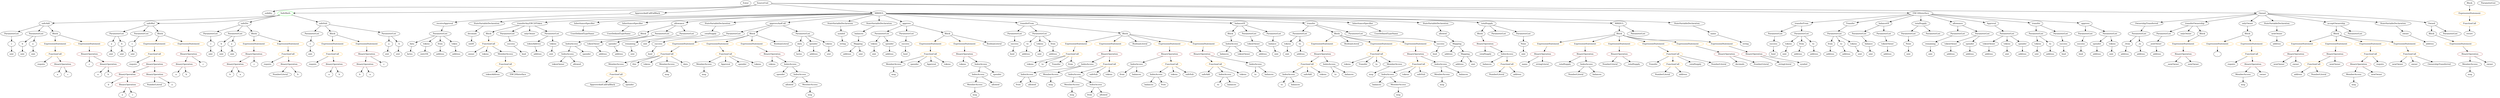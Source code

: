 strict digraph {
	graph [bb="0,0,14901,684"];
	node [label="\N"];
	Enter	[height=0.5,
		pos="4487.5,666",
		width=0.83628];
	ParameterList_Unnamed_22	[color=black,
		height=0.5,
		label=ParameterList,
		pos="2655.5,450",
		width=1.7095];
	Parameter_data	[color=black,
		height=0.5,
		label=data,
		pos="2482.5,378",
		width=0.75];
	ParameterList_Unnamed_22 -> Parameter_data	[pos="e,2505.4,388.24 2620.5,434.83 2589.9,422.45 2545.8,404.6 2515.8,392.44"];
	Parameter_tokens_3	[color=black,
		height=0.5,
		label=tokens,
		pos="2568.5,378",
		width=0.97489];
	ParameterList_Unnamed_22 -> Parameter_tokens_3	[pos="e,2586.8,393.72 2635.4,432.76 2623.6,423.27 2608.5,411.17 2595.7,400.85"];
	Parameter_from_1	[color=black,
		height=0.5,
		label=from,
		pos="2655.5,378",
		width=0.7947];
	ParameterList_Unnamed_22 -> Parameter_from_1	[pos="e,2655.5,396.1 2655.5,431.7 2655.5,424.41 2655.5,415.73 2655.5,407.54"];
	Parameter_token	[color=black,
		height=0.5,
		label=token,
		pos="2743.5,378",
		width=0.864];
	ParameterList_Unnamed_22 -> Parameter_token	[pos="e,2725.9,393.02 2676,432.76 2688.2,422.99 2704,410.43 2717.2,399.91"];
	ElementaryTypeName_bool_2	[color=black,
		height=0.5,
		label=bool,
		pos="10587,306",
		width=0.76697];
	ExpressionStatement_Unnamed_26	[color=orange,
		height=0.5,
		label=ExpressionStatement,
		pos="5601.5,378",
		width=2.458];
	FunctionCall_Unnamed_14	[color=orange,
		height=0.5,
		label=FunctionCall,
		pos="5601.5,306",
		width=1.6125];
	ExpressionStatement_Unnamed_26 -> FunctionCall_Unnamed_14	[pos="e,5601.5,324.1 5601.5,359.7 5601.5,352.41 5601.5,343.73 5601.5,335.54"];
	ElementaryTypeName_uint_16	[color=black,
		height=0.5,
		label=uint,
		pos="12631,306",
		width=0.75];
	ExpressionStatement_Unnamed_33	[color=orange,
		height=0.5,
		label=ExpressionStatement,
		pos="4141.5,378",
		width=2.458];
	FunctionCall_Unnamed_20	[color=orange,
		height=0.5,
		label=FunctionCall,
		pos="4021.5,306",
		width=1.6125];
	ExpressionStatement_Unnamed_33 -> FunctionCall_Unnamed_20	[pos="e,4047.9,322.35 4113.4,360.59 4096.8,350.88 4075.5,338.49 4057.7,328.07"];
	IndexAccess_Unnamed_18	[color=black,
		height=0.5,
		label=IndexAccess,
		pos="3441.5,306",
		width=1.6402];
	Identifier_tokenOwner_1	[color=black,
		height=0.5,
		label=tokenOwner,
		pos="3385.5,234",
		width=1.5571];
	IndexAccess_Unnamed_18 -> Identifier_tokenOwner_1	[pos="e,3399,251.79 3428,288.05 3421.4,279.8 3413.3,269.7 3406,260.54"];
	Identifier_allowed_3	[color=black,
		height=0.5,
		label=allowed,
		pos="3498.5,234",
		width=1.0858];
	IndexAccess_Unnamed_18 -> Identifier_allowed_3	[pos="e,3485.3,251.31 3455.3,288.05 3462.2,279.68 3470.5,269.4 3478.1,260.13"];
	IndexAccess_Unnamed_10	[color=black,
		height=0.5,
		label=IndexAccess,
		pos="6905.5,162",
		width=1.6402];
	Identifier_balances_8	[color=black,
		height=0.5,
		label=balances,
		pos="6860.5,90",
		width=1.1828];
	IndexAccess_Unnamed_10 -> Identifier_balances_8	[pos="e,6871.3,107.79 6894.6,144.05 6889.5,136.06 6883.3,126.33 6877.5,117.4"];
	Identifier_from_1	[color=black,
		height=0.5,
		label=from,
		pos="6949.5,90",
		width=0.7947];
	IndexAccess_Unnamed_10 -> Identifier_from_1	[pos="e,6939.3,107.31 6916.2,144.05 6921.3,135.94 6927.5,126.04 6933.2,117.01"];
	ElementaryTypeName_address_2	[color=black,
		height=0.5,
		label=address,
		pos="11760,306",
		width=1.0996];
	ExpressionStatement_Unnamed_5	[color=orange,
		height=0.5,
		label=ExpressionStatement,
		pos="941.54,378",
		width=2.458];
	FunctionCall_Unnamed_2	[color=orange,
		height=0.5,
		label=FunctionCall,
		pos="941.54,306",
		width=1.6125];
	ExpressionStatement_Unnamed_5 -> FunctionCall_Unnamed_2	[pos="e,941.54,324.1 941.54,359.7 941.54,352.41 941.54,343.73 941.54,335.54"];
	FunctionCall_Unnamed_5	[color=orange,
		height=0.5,
		label=FunctionCall,
		pos="14143,306",
		width=1.6125];
	BinaryOperation_Unnamed_18	[color=brown,
		height=0.5,
		label=BinaryOperation,
		pos="14086,234",
		width=1.9867];
	FunctionCall_Unnamed_5 -> BinaryOperation_Unnamed_18	[pos="e,14099,251.79 14129,288.05 14122,279.8 14114,269.7 14106,260.54"];
	Identifier_require_5	[color=black,
		height=0.5,
		label=require,
		pos="14212,234",
		width=1.0026];
	FunctionCall_Unnamed_5 -> Identifier_require_5	[pos="e,14196,250.51 14159,288.41 14168,279.53 14179,268.44 14188,258.67"];
	MemberAccess_Unnamed_11	[color=black,
		height=0.5,
		label=MemberAccess,
		pos="4249.5,234",
		width=1.9174];
	Identifier_msg_11	[color=black,
		height=0.5,
		label=msg,
		pos="4249.5,162",
		width=0.75];
	MemberAccess_Unnamed_11 -> Identifier_msg_11	[pos="e,4249.5,180.1 4249.5,215.7 4249.5,208.41 4249.5,199.73 4249.5,191.54"];
	BinaryOperation_Unnamed_29	[color=brown,
		height=0.5,
		label=BinaryOperation,
		pos="5796.5,306",
		width=1.9867];
	Identifier_tokens_3	[color=black,
		height=0.5,
		label=tokens,
		pos="5794.5,234",
		width=0.97489];
	BinaryOperation_Unnamed_29 -> Identifier_tokens_3	[pos="e,5795,252.1 5796,287.7 5795.8,280.41 5795.6,271.73 5795.4,263.54"];
	IndexAccess_Unnamed_7	[color=black,
		height=0.5,
		label=IndexAccess,
		pos="5906.5,234",
		width=1.6402];
	BinaryOperation_Unnamed_29 -> IndexAccess_Unnamed_7	[pos="e,5881.9,250.67 5822.1,288.76 5837,279.27 5856,267.15 5872.2,256.82"];
	ExpressionStatement_Unnamed_11	[color=orange,
		height=0.5,
		label=ExpressionStatement,
		pos="13071,378",
		width=2.458];
	BinaryOperation_Unnamed_17	[color=brown,
		height=0.5,
		label=BinaryOperation,
		pos="13071,306",
		width=1.9867];
	ExpressionStatement_Unnamed_11 -> BinaryOperation_Unnamed_17	[pos="e,13071,324.1 13071,359.7 13071,352.41 13071,343.73 13071,335.54"];
	Identifier_allowed_4	[color=black,
		height=0.5,
		label=allowed,
		pos="4775.5,90",
		width=1.0858];
	IndexAccess_Unnamed_6	[color=black,
		height=0.5,
		label=IndexAccess,
		pos="7731.5,162",
		width=1.6402];
	Identifier_to_1	[color=black,
		height=0.5,
		label=to,
		pos="7687.5,90",
		width=0.75];
	IndexAccess_Unnamed_6 -> Identifier_to_1	[pos="e,7697.5,106.83 7720.9,144.05 7715.7,135.73 7709.3,125.54 7703.5,116.32"];
	Identifier_balances_6	[color=black,
		height=0.5,
		label=balances,
		pos="7775.5,90",
		width=1.1828];
	IndexAccess_Unnamed_6 -> Identifier_balances_6	[pos="e,7765,107.79 7742.2,144.05 7747.2,136.06 7753.3,126.33 7758.9,117.4"];
	NumberLiteral_Unnamed	[color=black,
		height=0.5,
		label=NumberLiteral,
		pos="976.54,90",
		width=1.765];
	ElementaryTypeName_address_6	[color=black,
		height=0.5,
		label=address,
		pos="10842,306",
		width=1.0996];
	ElementaryTypeName_uint_30	[color=black,
		height=0.5,
		label=uint,
		pos="3337.5,306",
		width=0.75];
	ElementaryTypeName_uint_15	[color=black,
		height=0.5,
		label=uint,
		pos="12164,306",
		width=0.75];
	Identifier_b_6	[color=black,
		height=0.5,
		label=b,
		pos="1402.5,162",
		width=0.75];
	BinaryOperation_Unnamed_30	[color=brown,
		height=0.5,
		label=BinaryOperation,
		pos="7008.5,306",
		width=1.9867];
	IndexAccess_Unnamed_9	[color=black,
		height=0.5,
		label=IndexAccess,
		pos="6785.5,234",
		width=1.6402];
	BinaryOperation_Unnamed_30 -> IndexAccess_Unnamed_9	[pos="e,6825.6,247.57 6965,291.34 6928.1,279.74 6875,263.08 6836.1,250.88"];
	FunctionCall_Unnamed_15	[color=orange,
		height=0.5,
		label=FunctionCall,
		pos="7014.5,234",
		width=1.6125];
	BinaryOperation_Unnamed_30 -> FunctionCall_Unnamed_15	[pos="e,7013.1,252.1 7010,287.7 7010.7,280.41 7011.4,271.73 7012.1,263.54"];
	FunctionCall_Unnamed_17	[color=orange,
		height=0.5,
		label=FunctionCall,
		pos="7272.5,234",
		width=1.6125];
	Identifier_safeAdd_1	[color=black,
		height=0.5,
		label=safeAdd,
		pos="7212.5,162",
		width=1.1689];
	FunctionCall_Unnamed_17 -> Identifier_safeAdd_1	[pos="e,7226.2,178.99 7258.3,216.41 7251,207.83 7241.8,197.19 7233.7,187.67"];
	IndexAccess_Unnamed_16	[color=black,
		height=0.5,
		label=IndexAccess,
		pos="7331.5,162",
		width=1.6402];
	FunctionCall_Unnamed_17 -> IndexAccess_Unnamed_16	[pos="e,7317.3,179.96 7286.5,216.41 7293.5,208.08 7302.2,197.8 7310.1,188.49"];
	Identifier_tokens_7	[color=black,
		height=0.5,
		label=tokens,
		pos="7443.5,162",
		width=0.97489];
	FunctionCall_Unnamed_17 -> Identifier_tokens_7	[pos="e,7416.7,173.99 7306.7,219 7335.6,207.21 7376.7,190.36 7406.4,178.22"];
	PragmaDirective_solidity	[color=black,
		height=0.5,
		label=solidity,
		pos="1607.5,594",
		width=1.0442];
	ParameterList_Unnamed_13	[color=black,
		height=0.5,
		label=ParameterList,
		pos="11701,450",
		width=1.7095];
	Parameter_remaining	[color=black,
		height=0.5,
		label=remaining,
		pos="11526,378",
		width=1.2798];
	ParameterList_Unnamed_13 -> Parameter_remaining	[pos="e,11557,391.5 11665,434.83 11637,423.52 11597,407.64 11567,395.7"];
	BinaryOperation_Unnamed_10	[color=brown,
		height=0.5,
		label=BinaryOperation,
		pos="817.54,162",
		width=1.9867];
	Identifier_b_4	[color=black,
		height=0.5,
		label=b,
		pos="702.54,90",
		width=0.75];
	BinaryOperation_Unnamed_10 -> Identifier_b_4	[pos="e,721.99,102.84 791.16,144.94 773.45,134.16 750.1,119.95 731.82,108.82"];
	BinaryOperation_Unnamed_11	[color=brown,
		height=0.5,
		label=BinaryOperation,
		pos="819.54,90",
		width=1.9867];
	BinaryOperation_Unnamed_10 -> BinaryOperation_Unnamed_11	[pos="e,819.05,108.1 818.04,143.7 818.25,136.41 818.49,127.73 818.73,119.54"];
	ElementaryTypeName_address_30	[color=black,
		height=0.5,
		label=address,
		pos="3753.5,306",
		width=1.0996];
	FunctionCall_Unnamed_7	[color=orange,
		height=0.5,
		label=FunctionCall,
		pos="13819,234",
		width=1.6125];
	ElementaryTypeName_address_18	[color=black,
		height=0.5,
		label=address,
		pos="13727,162",
		width=1.0996];
	FunctionCall_Unnamed_7 -> ElementaryTypeName_address_18	[pos="e,13746,177.86 13798,217.12 13785,207.55 13769,195.23 13755,184.76"];
	NumberLiteral_Unnamed_2	[color=black,
		height=0.5,
		label=NumberLiteral,
		pos="13848,162",
		width=1.765];
	FunctionCall_Unnamed_7 -> NumberLiteral_Unnamed_2	[pos="e,13840,180.1 13826,215.7 13829,208.15 13833,199.12 13836,190.68"];
	ParameterList_Unnamed_20	[color=black,
		height=0.5,
		label=ParameterList,
		pos="10996,450",
		width=1.7095];
	VariableDeclaration_from	[color=black,
		height=0.5,
		label=from,
		pos="10939,378",
		width=0.7947];
	ParameterList_Unnamed_20 -> VariableDeclaration_from	[pos="e,10951,394.36 10982,432.05 10975,423.35 10966,412.59 10958,403.03"];
	VariableDeclaration_to	[color=black,
		height=0.5,
		label=to,
		pos="11013,378",
		width=0.75];
	ParameterList_Unnamed_20 -> VariableDeclaration_to	[pos="e,11008,396.1 11000,431.7 11002,424.32 11004,415.52 11006,407.25"];
	VariableDeclaration_tokens	[color=black,
		height=0.5,
		label=tokens,
		pos="11093,378",
		width=0.97489];
	ParameterList_Unnamed_20 -> VariableDeclaration_tokens	[pos="e,11073,393.25 11018,432.76 11032,422.96 11049,410.36 11064,399.83"];
	Identifier_msg_5	[color=black,
		height=0.5,
		label=msg,
		pos="8202.5,162",
		width=0.75];
	ElementaryTypeName_uint_12	[color=black,
		height=0.5,
		label=uint,
		pos="11419,306",
		width=0.75];
	ElementaryTypeName_address_31	[color=black,
		height=0.5,
		label=address,
		pos="4897.5,306",
		width=1.0996];
	MemberAccess_Unnamed_12	[color=black,
		height=0.5,
		label=MemberAccess,
		pos="3705.5,234",
		width=1.9174];
	FunctionCall_Unnamed_21	[color=orange,
		height=0.5,
		label=FunctionCall,
		pos="3705.5,162",
		width=1.6125];
	MemberAccess_Unnamed_12 -> FunctionCall_Unnamed_21	[pos="e,3705.5,180.1 3705.5,215.7 3705.5,208.41 3705.5,199.73 3705.5,191.54"];
	ParameterList_Unnamed_4	[color=black,
		height=0.5,
		label=ParameterList,
		pos="712.54,450",
		width=1.7095];
	Parameter_a_2	[color=black,
		height=0.5,
		label=a,
		pos="664.54,378",
		width=0.75];
	ParameterList_Unnamed_4 -> Parameter_a_2	[pos="e,675.4,394.83 700.92,432.05 695.22,423.73 688.23,413.54 681.9,404.32"];
	Parameter_b_2	[color=black,
		height=0.5,
		label=b,
		pos="736.54,378",
		width=0.75];
	ParameterList_Unnamed_4 -> Parameter_b_2	[pos="e,730.84,395.62 718.48,431.7 721.1,424.04 724.25,414.85 727.18,406.3"];
	BinaryOperation_Unnamed_6	[color=brown,
		height=0.5,
		label=BinaryOperation,
		pos="1136.5,306",
		width=1.9867];
	BinaryOperation_Unnamed_7	[color=brown,
		height=0.5,
		label=BinaryOperation,
		pos="1128.5,234",
		width=1.9867];
	BinaryOperation_Unnamed_6 -> BinaryOperation_Unnamed_7	[pos="e,1130.5,252.1 1134.6,287.7 1133.7,280.41 1132.7,271.73 1131.8,263.54"];
	Identifier_c_3	[color=black,
		height=0.5,
		label=c,
		pos="1245.5,234",
		width=0.75];
	BinaryOperation_Unnamed_6 -> Identifier_c_3	[pos="e,1226.5,247.21 1161.8,288.76 1178.3,278.16 1199.9,264.3 1217,253.31"];
	ParameterList_Unnamed_37	[color=black,
		height=0.5,
		label=ParameterList,
		pos="6095.5,450",
		width=1.7095];
	Parameter_success_5	[color=black,
		height=0.5,
		label=success,
		pos="6089.5,378",
		width=1.1135];
	ParameterList_Unnamed_37 -> Parameter_success_5	[pos="e,6091,396.1 6094.1,431.7 6093.4,424.41 6092.7,415.73 6092,407.54"];
	Block_Unnamed_10	[color=black,
		height=0.5,
		label=Block,
		pos="7365.5,450",
		width=0.90558];
	IndexAccess_Unnamed_2	[color=black,
		height=0.5,
		label=IndexAccess,
		pos="7369.5,378",
		width=1.6402];
	Block_Unnamed_10 -> IndexAccess_Unnamed_2	[pos="e,7368.6,396.1 7366.5,431.7 7366.9,424.41 7367.4,415.73 7367.9,407.54"];
	StateVariableDeclaration_Unnamed_4	[color=black,
		height=0.5,
		label=StateVariableDeclaration,
		pos="2933.5,522",
		width=2.8184];
	VariableDeclaration_decimals	[color=black,
		height=0.5,
		label=decimals,
		pos="2876.5,450",
		width=1.1967];
	StateVariableDeclaration_Unnamed_4 -> VariableDeclaration_decimals	[pos="e,2889.7,467.14 2919.5,503.7 2912.6,495.32 2904.3,485.1 2896.8,475.9"];
	Identifier_Transfer	[color=black,
		height=0.5,
		label=Transfer,
		pos="9889.5,234",
		width=1.1689];
	ParameterList_Unnamed_21	[color=black,
		height=0.5,
		label=ParameterList,
		pos="11983,450",
		width=1.7095];
	VariableDeclaration_tokenOwner	[color=black,
		height=0.5,
		label=tokenOwner,
		pos="11874,378",
		width=1.5571];
	ParameterList_Unnamed_21 -> VariableDeclaration_tokenOwner	[pos="e,11898,394.58 11958,433.12 11943,423.47 11923,411.04 11907,400.52"];
	VariableDeclaration_tokens_1	[color=black,
		height=0.5,
		label=tokens,
		pos="11983,378",
		width=0.97489];
	ParameterList_Unnamed_21 -> VariableDeclaration_tokens_1	[pos="e,11983,396.1 11983,431.7 11983,424.41 11983,415.73 11983,407.54"];
	VariableDeclaration_spender	[color=black,
		height=0.5,
		label=spender,
		pos="12076,378",
		width=1.1135];
	ParameterList_Unnamed_21 -> VariableDeclaration_spender	[pos="e,12056,393.95 12004,432.76 12017,423.25 12033,411.1 12047,400.77"];
	UserDefinedTypeName_Unnamed_2	[color=black,
		height=0.5,
		label=UserDefinedTypeName,
		pos="3742.5,450",
		width=2.7214];
	Identifier_spender_3	[color=black,
		height=0.5,
		label=spender,
		pos="4721.5,162",
		width=1.1135];
	Parameter_tokenOwner_2	[color=black,
		height=0.5,
		label=tokenOwner,
		pos="7502.5,378",
		width=1.5571];
	ElementaryTypeName_address_24	[color=black,
		height=0.5,
		label=address,
		pos="7549.5,306",
		width=1.0996];
	Parameter_tokenOwner_2 -> ElementaryTypeName_address_24	[pos="e,7538.6,323.31 7513.9,360.05 7519.4,351.85 7526.2,341.83 7532.3,332.71"];
	Parameter_success_1	[color=black,
		height=0.5,
		label=success,
		pos="12441,378",
		width=1.1135];
	ElementaryTypeName_bool_1	[color=black,
		height=0.5,
		label=bool,
		pos="12441,306",
		width=0.76697];
	Parameter_success_1 -> ElementaryTypeName_bool_1	[pos="e,12441,324.1 12441,359.7 12441,352.41 12441,343.73 12441,335.54"];
	Parameter_data_1	[color=black,
		height=0.5,
		label=data,
		pos="4811.5,378",
		width=0.75];
	ElementaryTypeName_bytes_1	[color=black,
		height=0.5,
		label=bytes,
		pos="4809.5,306",
		width=0.85014];
	Parameter_data_1 -> ElementaryTypeName_bytes_1	[pos="e,4810,324.1 4811,359.7 4810.8,352.41 4810.6,343.73 4810.4,335.54"];
	Parameter_tokenOwner_1	[color=black,
		height=0.5,
		label=tokenOwner,
		pos="11646,378",
		width=1.5571];
	ElementaryTypeName_address_1	[color=black,
		height=0.5,
		label=address,
		pos="11646,306",
		width=1.0996];
	Parameter_tokenOwner_1 -> ElementaryTypeName_address_1	[pos="e,11646,324.1 11646,359.7 11646,352.41 11646,343.73 11646,335.54"];
	Identifier_name	[color=black,
		height=0.5,
		label=name,
		pos="9123.5,234",
		width=0.83628];
	ParameterList_Unnamed_5	[color=black,
		height=0.5,
		label=ParameterList,
		pos="853.54,450",
		width=1.7095];
	Parameter_c_2	[color=black,
		height=0.5,
		label=c,
		pos="808.54,378",
		width=0.75];
	ParameterList_Unnamed_5 -> Parameter_c_2	[pos="e,818.72,394.83 842.65,432.05 837.3,423.73 830.75,413.54 824.82,404.32"];
	Identifier_from_2	[color=black,
		height=0.5,
		label=from,
		pos="6055.5,90",
		width=0.7947];
	Identifier_a	[color=black,
		height=0.5,
		label=a,
		pos="592.54,162",
		width=0.75];
	IndexAccess_Unnamed_12	[color=black,
		height=0.5,
		label=IndexAccess,
		pos="6110.5,162",
		width=1.6402];
	IndexAccess_Unnamed_12 -> Identifier_from_2	[pos="e,6067.6,106.36 6097.2,144.05 6090.5,135.44 6082.1,124.81 6074.7,115.33"];
	Identifier_allowed_1	[color=black,
		height=0.5,
		label=allowed,
		pos="6141.5,90",
		width=1.0858];
	IndexAccess_Unnamed_12 -> Identifier_allowed_1	[pos="e,6134,108.1 6118.2,143.7 6121.6,136.07 6125.6,126.92 6129.4,118.4"];
	Parameter_tokenOwner	[color=black,
		height=0.5,
		label=tokenOwner,
		pos="11298,378",
		width=1.5571];
	ElementaryTypeName_address	[color=black,
		height=0.5,
		label=address,
		pos="11298,306",
		width=1.0996];
	Parameter_tokenOwner -> ElementaryTypeName_address	[pos="e,11298,324.1 11298,359.7 11298,352.41 11298,343.73 11298,335.54"];
	Identifier_a_4	[color=black,
		height=0.5,
		label=a,
		pos="1106.5,162",
		width=0.75];
	BinaryOperation_Unnamed_20	[color=brown,
		height=0.5,
		label=BinaryOperation,
		pos="13946,306",
		width=1.9867];
	BinaryOperation_Unnamed_20 -> FunctionCall_Unnamed_7	[pos="e,13846,250.1 13917,289.12 13899,279.2 13875,266.33 13856,255.63"];
	Identifier_newOwner_4	[color=black,
		height=0.5,
		label=newOwner,
		pos="13946,234",
		width=1.4046];
	BinaryOperation_Unnamed_20 -> Identifier_newOwner_4	[pos="e,13946,252.1 13946,287.7 13946,280.41 13946,271.73 13946,263.54"];
	Identifier_tokens_5	[color=black,
		height=0.5,
		label=tokens,
		pos="7017.5,162",
		width=0.97489];
	ExpressionStatement_Unnamed_23	[color=orange,
		height=0.5,
		label=ExpressionStatement,
		pos="7920.5,378",
		width=2.458];
	BinaryOperation_Unnamed_28	[color=brown,
		height=0.5,
		label=BinaryOperation,
		pos="7920.5,306",
		width=1.9867];
	ExpressionStatement_Unnamed_23 -> BinaryOperation_Unnamed_28	[pos="e,7920.5,324.1 7920.5,359.7 7920.5,352.41 7920.5,343.73 7920.5,335.54"];
	FunctionCall_Unnamed_6	[color=orange,
		height=0.5,
		label=FunctionCall,
		pos="14379,306",
		width=1.6125];
	Identifier_newOwner_2	[color=black,
		height=0.5,
		label=newOwner,
		pos="14317,234",
		width=1.4046];
	FunctionCall_Unnamed_6 -> Identifier_newOwner_2	[pos="e,14331,251.47 14364,288.41 14356,279.95 14347,269.49 14339,260.08"];
	Identifier_owner_2	[color=black,
		height=0.5,
		label=owner,
		pos="14419,234",
		width=0.93331];
	FunctionCall_Unnamed_6 -> Identifier_owner_2	[pos="e,14409,251.31 14388,288.05 14393,280.03 14398,270.26 14404,261.3"];
	Identifier_OwnershipTransferred	[color=black,
		height=0.5,
		label=OwnershipTransferred,
		pos="14565,234",
		width=2.6243];
	FunctionCall_Unnamed_6 -> Identifier_OwnershipTransferred	[pos="e,14523,250.53 14414,291.5 14442,281.02 14481,266.33 14513,254.56"];
	ExpressionStatement_Unnamed_10	[color=orange,
		height=0.5,
		label=ExpressionStatement,
		pos="13266,378",
		width=2.458];
	Identifier__	[color=black,
		height=0.5,
		label=_,
		pos="13266,306",
		width=0.75];
	ExpressionStatement_Unnamed_10 -> Identifier__	[pos="e,13266,324.1 13266,359.7 13266,352.41 13266,343.73 13266,335.54"];
	VariableDeclaration_symbol	[color=black,
		height=0.5,
		label=symbol,
		pos="5072.5,450",
		width=1.0581];
	ElementaryTypeName_string	[color=black,
		height=0.5,
		label=string,
		pos="5073.5,378",
		width=0.864];
	VariableDeclaration_symbol -> ElementaryTypeName_string	[pos="e,5073.3,396.1 5072.8,431.7 5072.9,424.41 5073,415.73 5073.1,407.54"];
	Identifier_require_1	[color=black,
		height=0.5,
		label=require,
		pos="1889.5,234",
		width=1.0026];
	Identifier_a_6	[color=black,
		height=0.5,
		label=a,
		pos="783.54,18",
		width=0.75];
	VariableDeclaration__from	[color=black,
		height=0.5,
		label=_from,
		pos="12725,378",
		width=0.93331];
	ElementaryTypeName_address_15	[color=black,
		height=0.5,
		label=address,
		pos="12716,306",
		width=1.0996];
	VariableDeclaration__from -> ElementaryTypeName_address_15	[pos="e,12718,324.1 12722,359.7 12721,352.32 12720,343.52 12719,335.25"];
	ParameterList_Unnamed_34	[color=black,
		height=0.5,
		label=ParameterList,
		pos="5313.5,450",
		width=1.7095];
	Parameter_tokens_5	[color=black,
		height=0.5,
		label=tokens,
		pos="5263.5,378",
		width=0.97489];
	ParameterList_Unnamed_34 -> Parameter_tokens_5	[pos="e,5275.2,395.31 5301.4,432.05 5295.5,423.77 5288.3,413.62 5281.7,404.42"];
	Parameter_spender_2	[color=black,
		height=0.5,
		label=spender,
		pos="5356.5,378",
		width=1.1135];
	ParameterList_Unnamed_34 -> Parameter_spender_2	[pos="e,5346.2,395.79 5324,432.05 5328.9,424.06 5334.8,414.33 5340.3,405.4"];
	Identifier_ApproveAndCallFallBack	[color=black,
		height=0.5,
		label=ApproveAndCallFallBack,
		pos="3622.5,90",
		width=2.957];
	Block_Unnamed_7	[color=black,
		height=0.5,
		label=Block,
		pos="13948,450",
		width=0.90558];
	ExpressionStatement_Unnamed_14	[color=orange,
		height=0.5,
		label=ExpressionStatement,
		pos="13753,378",
		width=2.458];
	Block_Unnamed_7 -> ExpressionStatement_Unnamed_14	[pos="e,13795,394.24 13921,439.41 13891,428.81 13843,411.47 13806,398.08"];
	ExpressionStatement_Unnamed_15	[color=orange,
		height=0.5,
		label=ExpressionStatement,
		pos="13948,378",
		width=2.458];
	Block_Unnamed_7 -> ExpressionStatement_Unnamed_15	[pos="e,13948,396.1 13948,431.7 13948,424.41 13948,415.73 13948,407.54"];
	ExpressionStatement_Unnamed_12	[color=orange,
		height=0.5,
		label=ExpressionStatement,
		pos="14143,378",
		width=2.458];
	Block_Unnamed_7 -> ExpressionStatement_Unnamed_12	[pos="e,14097,393.81 13973,438.32 13978,436.17 13983,433.97 13989,432 14021,419.83 14057,407.27 14086,397.44"];
	ExpressionStatement_Unnamed_13	[color=orange,
		height=0.5,
		label=ExpressionStatement,
		pos="14338,378",
		width=2.458];
	Block_Unnamed_7 -> ExpressionStatement_Unnamed_13	[pos="e,14272,390.56 13972,437.73 13977,435.57 13983,433.51 13989,432 14097,402.18 14128,413.63 14240,396 14247,394.88 14254,393.67 14261,\
392.44"];
	Identifier_msg_4	[color=black,
		height=0.5,
		label=msg,
		pos="8371.5,18",
		width=0.75];
	ParameterList_Unnamed_41	[color=black,
		height=0.5,
		label=ParameterList,
		pos="4420.5,450",
		width=1.7095];
	Parameter_success_6	[color=black,
		height=0.5,
		label=success,
		pos="3994.5,378",
		width=1.1135];
	ParameterList_Unnamed_41 -> Parameter_success_6	[pos="e,4024.7,390.38 4375.6,437.41 4367,435.42 4358,433.51 4349.5,432 4215.2,408.07 4177.7,426.14 4044.5,396 4041.6,395.33 4038.6,394.55 \
4035.5,393.7"];
	FunctionDefinition_transferFrom	[color=black,
		height=0.5,
		label=transferFrom,
		pos="10762,522",
		width=1.6402];
	ParameterList_Unnamed_19	[color=black,
		height=0.5,
		label=ParameterList,
		pos="10604,450",
		width=1.7095];
	FunctionDefinition_transferFrom -> ParameterList_Unnamed_19	[pos="e,10636,465.56 10729,506.67 10705,496.12 10673,481.67 10647,470.14"];
	ParameterList_Unnamed_18	[color=black,
		height=0.5,
		label=ParameterList,
		pos="10762,450",
		width=1.7095];
	FunctionDefinition_transferFrom -> ParameterList_Unnamed_18	[pos="e,10762,468.1 10762,503.7 10762,496.41 10762,487.73 10762,479.54"];
	MemberAccess_Unnamed_2	[color=black,
		height=0.5,
		label=MemberAccess,
		pos="14057,162",
		width=1.9174];
	BinaryOperation_Unnamed_18 -> MemberAccess_Unnamed_2	[pos="e,14064,180.1 14078,215.7 14075,208.15 14072,199.12 14068,190.68"];
	Identifier_newOwner_1	[color=black,
		height=0.5,
		label=newOwner,
		pos="14195,162",
		width=1.4046];
	BinaryOperation_Unnamed_18 -> Identifier_newOwner_1	[pos="e,14171,178.19 14111,216.76 14126,207.13 14145,194.81 14161,184.39"];
	ElementaryTypeName_address_26	[color=black,
		height=0.5,
		label=address,
		pos="5356.5,306",
		width=1.0996];
	ElementaryTypeName_uint_29	[color=black,
		height=0.5,
		label=uint,
		pos="4989.5,306",
		width=0.75];
	FunctionDefinition_transferAnyERC20Token	[color=black,
		height=0.5,
		label=transferAnyERC20Token,
		pos="3219.5,522",
		width=2.9293];
	Block_Unnamed_17	[color=black,
		height=0.5,
		label=Block,
		pos="2976.5,450",
		width=0.90558];
	FunctionDefinition_transferAnyERC20Token -> Block_Unnamed_17	[pos="e,3001.5,461.98 3157.5,507.03 3117.2,497.4 3063.8,483.56 3017.5,468 3015.7,467.39 3013.9,466.74 3012,466.06"];
	ParameterList_Unnamed_44	[color=black,
		height=0.5,
		label=ParameterList,
		pos="3088.5,450",
		width=1.7095];
	FunctionDefinition_transferAnyERC20Token -> ParameterList_Unnamed_44	[pos="e,3117.1,466.27 3188.5,504.41 3170.2,494.61 3146.8,482.12 3127.2,471.68"];
	ModifierInvocation_onlyOwner_1	[color=black,
		height=0.5,
		label=onlyOwner,
		pos="3219.5,450",
		width=1.4323];
	FunctionDefinition_transferAnyERC20Token -> ModifierInvocation_onlyOwner_1	[pos="e,3219.5,468.1 3219.5,503.7 3219.5,496.41 3219.5,487.73 3219.5,479.54"];
	ParameterList_Unnamed_43	[color=black,
		height=0.5,
		label=ParameterList,
		pos="3350.5,450",
		width=1.7095];
	FunctionDefinition_transferAnyERC20Token -> ParameterList_Unnamed_43	[pos="e,3322,466.27 3250.6,504.41 3268.9,494.61 3292.3,482.12 3311.8,471.68"];
	Identifier_balances_4	[color=black,
		height=0.5,
		label=balances,
		pos="8241.5,90",
		width=1.1828];
	FunctionCall_Unnamed_23	[color=orange,
		height=0.5,
		label=FunctionCall,
		pos="2976.5,378",
		width=1.6125];
	Block_Unnamed_17 -> FunctionCall_Unnamed_23	[pos="e,2976.5,396.1 2976.5,431.7 2976.5,424.41 2976.5,415.73 2976.5,407.54"];
	BinaryOperation_Unnamed_14	[color=brown,
		height=0.5,
		label=BinaryOperation,
		pos="1438.5,234",
		width=1.9867];
	BinaryOperation_Unnamed_14 -> Identifier_b_6	[pos="e,1410.8,179.14 1429.6,215.7 1425.6,207.75 1420.6,198.16 1416.1,189.34"];
	Identifier_a_7	[color=black,
		height=0.5,
		label=a,
		pos="1474.5,162",
		width=0.75];
	BinaryOperation_Unnamed_14 -> Identifier_a_7	[pos="e,1466.2,179.14 1447.4,215.7 1451.5,207.75 1456.5,198.16 1461,189.34"];
	FunctionCall_Unnamed_11	[color=orange,
		height=0.5,
		label=FunctionCall,
		pos="8473.5,234",
		width=1.6125];
	IndexAccess_Unnamed_4	[color=black,
		height=0.5,
		label=IndexAccess,
		pos="8306.5,162",
		width=1.6402];
	FunctionCall_Unnamed_11 -> IndexAccess_Unnamed_4	[pos="e,8340.2,177.09 8440.1,219 8414.4,208.21 8378.6,193.2 8350.5,181.43"];
	Identifier_tokens	[color=black,
		height=0.5,
		label=tokens,
		pos="8418.5,162",
		width=0.97489];
	FunctionCall_Unnamed_11 -> Identifier_tokens	[pos="e,8431,178.83 8460.2,216.05 8453.6,207.56 8445.3,197.11 8438,187.73"];
	Identifier_safeSub	[color=black,
		height=0.5,
		label=safeSub,
		pos="8512.5,162",
		width=1.1274];
	FunctionCall_Unnamed_11 -> Identifier_safeSub	[pos="e,8503.2,179.79 8483,216.05 8487.4,208.14 8492.7,198.54 8497.7,189.69"];
	Identifier__newOwner	[color=black,
		height=0.5,
		label=_newOwner,
		pos="13009,234",
		width=1.5432];
	NumberLiteral_Unnamed_4	[color=black,
		height=0.5,
		label=NumberLiteral,
		pos="9631.5,234",
		width=1.765];
	BinaryOperation_Unnamed_19	[color=brown,
		height=0.5,
		label=BinaryOperation,
		pos="13709,306",
		width=1.9867];
	Identifier_newOwner_3	[color=black,
		height=0.5,
		label=newOwner,
		pos="13607,234",
		width=1.4046];
	BinaryOperation_Unnamed_19 -> Identifier_newOwner_3	[pos="e,13629,250.35 13685,288.59 13671,279.11 13653,267.06 13638,256.8"];
	Identifier_owner_3	[color=black,
		height=0.5,
		label=owner,
		pos="13709,234",
		width=0.93331];
	BinaryOperation_Unnamed_19 -> Identifier_owner_3	[pos="e,13709,252.1 13709,287.7 13709,280.41 13709,271.73 13709,263.54"];
	Parameter_balance_1	[color=black,
		height=0.5,
		label=balance,
		pos="7615.5,378",
		width=1.0719];
	ElementaryTypeName_uint_24	[color=black,
		height=0.5,
		label=uint,
		pos="7634.5,306",
		width=0.75];
	Parameter_balance_1 -> ElementaryTypeName_uint_24	[pos="e,7629.9,324.1 7620.2,359.7 7622.3,352.24 7624.7,343.32 7627,334.97"];
	FunctionCall_Unnamed_18	[color=orange,
		height=0.5,
		label=FunctionCall,
		pos="6452.5,306",
		width=1.6125];
	Identifier_tokens_8	[color=black,
		height=0.5,
		label=tokens,
		pos="6135.5,234",
		width=0.97489];
	FunctionCall_Unnamed_18 -> Identifier_tokens_8	[pos="e,6161.8,246.1 6409.4,293.55 6401.5,291.59 6393.3,289.66 6385.5,288 6294.7,268.56 6269.1,276.87 6179.5,252 6177.3,251.37 6174.9,\
250.66 6172.6,249.9"];
	Identifier_to_5	[color=black,
		height=0.5,
		label=to,
		pos="6215.5,234",
		width=0.75];
	FunctionCall_Unnamed_18 -> Identifier_to_5	[pos="e,6236.6,245.73 6408.9,293.94 6354.4,280.06 6266.3,257.39 6251.5,252 6250,251.44 6248.4,250.83 6246.9,250.2"];
	Identifier_Transfer_2	[color=black,
		height=0.5,
		label=Transfer,
		pos="6302.5,234",
		width=1.1689];
	FunctionCall_Unnamed_18 -> Identifier_Transfer_2	[pos="e,6330.1,247.84 6421.5,290.5 6397.9,279.49 6365.4,264.32 6340.3,252.62"];
	Identifier_from_4	[color=black,
		height=0.5,
		label=from,
		pos="6391.5,234",
		width=0.7947];
	FunctionCall_Unnamed_18 -> Identifier_from_4	[pos="e,6404.6,250.04 6438.1,288.41 6430.3,279.5 6420.6,268.35 6412.1,258.56"];
	MemberAccess_Unnamed_9	[color=black,
		height=0.5,
		label=MemberAccess,
		pos="6386.5,90",
		width=1.9174];
	Identifier_msg_9	[color=black,
		height=0.5,
		label=msg,
		pos="6386.5,18",
		width=0.75];
	MemberAccess_Unnamed_9 -> Identifier_msg_9	[pos="e,6386.5,36.104 6386.5,71.697 6386.5,64.407 6386.5,55.726 6386.5,47.536"];
	ParameterList_Unnamed_11	[color=black,
		height=0.5,
		label=ParameterList,
		pos="11137,450",
		width=1.7095];
	Parameter_balance	[color=black,
		height=0.5,
		label=balance,
		pos="11185,378",
		width=1.0719];
	ParameterList_Unnamed_11 -> Parameter_balance	[pos="e,11173,395.31 11148,432.05 11154,423.85 11161,413.83 11167,404.71"];
	ParameterList_Unnamed_7	[color=black,
		height=0.5,
		label=ParameterList,
		pos="1270.5,450",
		width=1.7095];
	Parameter_c_3	[color=black,
		height=0.5,
		label=c,
		pos="1269.5,378",
		width=0.75];
	ParameterList_Unnamed_7 -> Parameter_c_3	[pos="e,1269.8,396.1 1270.3,431.7 1270.2,424.41 1270.1,415.73 1270,407.54"];
	ParameterList_Unnamed_26	[color=black,
		height=0.5,
		label=ParameterList,
		pos="14060,450",
		width=1.7095];
	BinaryOperation_Unnamed_33	[color=brown,
		height=0.5,
		label=BinaryOperation,
		pos="4667.5,306",
		width=1.9867];
	Identifier_tokens_9	[color=black,
		height=0.5,
		label=tokens,
		pos="4667.5,234",
		width=0.97489];
	BinaryOperation_Unnamed_33 -> Identifier_tokens_9	[pos="e,4667.5,252.1 4667.5,287.7 4667.5,280.41 4667.5,271.73 4667.5,263.54"];
	IndexAccess_Unnamed_19	[color=black,
		height=0.5,
		label=IndexAccess,
		pos="4779.5,234",
		width=1.6402];
	BinaryOperation_Unnamed_33 -> IndexAccess_Unnamed_19	[pos="e,4754.5,250.67 4693.5,288.76 4708.9,279.18 4728.5,266.92 4745.1,256.53"];
	Parameter_success_7	[color=black,
		height=0.5,
		label=success,
		pos="3103.5,378",
		width=1.1135];
	ParameterList_Unnamed_44 -> Parameter_success_7	[pos="e,3099.9,396.1 3092.3,431.7 3093.8,424.32 3095.7,415.52 3097.5,407.25"];
	ParameterList_Unnamed_3	[color=black,
		height=0.5,
		label=ParameterList,
		pos="1884.5,450",
		width=1.7095];
	Parameter_c_1	[color=black,
		height=0.5,
		label=c,
		pos="1874.5,378",
		width=0.75];
	ParameterList_Unnamed_3 -> Parameter_c_1	[pos="e,1877,396.1 1882.1,431.7 1881,424.32 1879.8,415.52 1878.6,407.25"];
	Identifier_Approval_1	[color=black,
		height=0.5,
		label=Approval,
		pos="4382.5,234",
		width=1.266];
	ElementaryTypeName_address_21	[color=black,
		height=0.5,
		label=address,
		pos="8725.5,234",
		width=1.0996];
	BinaryOperation_Unnamed_21	[color=brown,
		height=0.5,
		label=BinaryOperation,
		pos="10470,306",
		width=1.9867];
	stringLiteral_Unnamed	[color=black,
		height=0.5,
		label=stringLiteral,
		pos="10668,234",
		width=1.5016];
	BinaryOperation_Unnamed_21 -> stringLiteral_Unnamed	[pos="e,10632,247.73 10510,290.83 10542,279.44 10587,263.42 10621,251.46"];
	Identifier_symbol	[color=black,
		height=0.5,
		label=symbol,
		pos="10778,234",
		width=1.0581];
	BinaryOperation_Unnamed_21 -> Identifier_symbol	[pos="e,10749,246.21 10522,293.65 10531,291.75 10541,289.8 10550,288 10630,271.48 10652,274.01 10731,252 10733,251.33 10735,250.59 10738,\
249.81"];
	ElementaryTypeName_uint_8	[color=black,
		height=0.5,
		label=uint,
		pos="808.54,306",
		width=0.75];
	Parameter_c_2 -> ElementaryTypeName_uint_8	[pos="e,808.54,324.1 808.54,359.7 808.54,352.41 808.54,343.73 808.54,335.54"];
	IndexAccess_Unnamed_4 -> Identifier_balances_4	[pos="e,8256.4,106.99 8291.1,144.41 8283.1,135.74 8273.1,124.97 8264.2,115.38"];
	MemberAccess_Unnamed_4	[color=black,
		height=0.5,
		label=MemberAccess,
		pos="8371.5,90",
		width=1.9174];
	IndexAccess_Unnamed_4 -> MemberAccess_Unnamed_4	[pos="e,8355.8,107.96 8321.9,144.41 8329.8,135.99 8339.4,125.58 8348.1,116.2"];
	Identifier_decimals	[color=black,
		height=0.5,
		label=decimals,
		pos="10407,234",
		width=1.1967];
	ElementaryTypeName_bool_7	[color=black,
		height=0.5,
		label=bool,
		pos="3167.5,306",
		width=0.76697];
	Parameter_success_7 -> ElementaryTypeName_bool_7	[pos="e,3154,321.86 3118.1,361.12 3126.4,352.01 3137,340.4 3146.3,330.28"];
	Parameter_tokenOwner_3	[color=black,
		height=0.5,
		label=tokenOwner,
		pos="3600.5,378",
		width=1.5571];
	ElementaryTypeName_address_29	[color=black,
		height=0.5,
		label=address,
		pos="3656.5,306",
		width=1.0996];
	Parameter_tokenOwner_3 -> ElementaryTypeName_address_29	[pos="e,3643.5,323.31 3614.1,360.05 3620.8,351.68 3629,341.4 3636.4,332.13"];
	Identifier_require_3	[color=black,
		height=0.5,
		label=require,
		pos="1637.5,234",
		width=1.0026];
	ParameterList_Unnamed_14	[color=black,
		height=0.5,
		label=ParameterList,
		pos="12164,450",
		width=1.7095];
	Parameter_tokens	[color=black,
		height=0.5,
		label=tokens,
		pos="12169,378",
		width=0.97489];
	ParameterList_Unnamed_14 -> Parameter_tokens	[pos="e,12167,396.1 12165,431.7 12165,424.41 12166,415.73 12167,407.54"];
	Parameter_to	[color=black,
		height=0.5,
		label=to,
		pos="12249,378",
		width=0.75];
	ParameterList_Unnamed_14 -> Parameter_to	[pos="e,12232,392.56 12183,432.76 12195,422.95 12210,410.34 12223,399.8"];
	Parameter_success_3	[color=black,
		height=0.5,
		label=success,
		pos="8604.5,378",
		width=1.1135];
	ElementaryTypeName_bool_3	[color=black,
		height=0.5,
		label=bool,
		pos="8575.5,306",
		width=0.76697];
	Parameter_success_3 -> ElementaryTypeName_bool_3	[pos="e,8582.5,323.79 8597.5,360.05 8594.3,352.32 8590.4,342.96 8586.8,334.27"];
	Parameter_tokens_2	[color=black,
		height=0.5,
		label=tokens,
		pos="10680,378",
		width=0.97489];
	ElementaryTypeName_uint_17	[color=black,
		height=0.5,
		label=uint,
		pos="10660,306",
		width=0.75];
	Parameter_tokens_2 -> ElementaryTypeName_uint_17	[pos="e,10664,324.1 10675,359.7 10672,352.24 10670,343.32 10668,334.97"];
	Identifier_to_4	[color=black,
		height=0.5,
		label=to,
		pos="7287.5,90",
		width=0.75];
	ElementaryTypeName_bytes	[color=black,
		height=0.5,
		label=bytes,
		pos="2474.5,306",
		width=0.85014];
	Parameter_data -> ElementaryTypeName_bytes	[pos="e,2476.5,324.1 2480.6,359.7 2479.7,352.41 2478.7,343.73 2477.8,335.54"];
	Identifier_balances_10	[color=black,
		height=0.5,
		label=balances,
		pos="7375.5,90",
		width=1.1828];
	Block_Unnamed_9	[color=black,
		height=0.5,
		label=Block,
		pos="8867.5,450",
		width=0.90558];
	BinaryOperation_Unnamed_26	[color=brown,
		height=0.5,
		label=BinaryOperation,
		pos="8881.5,378",
		width=1.9867];
	Block_Unnamed_9 -> BinaryOperation_Unnamed_26	[pos="e,8878.1,396.1 8871,431.7 8872.5,424.32 8874.2,415.52 8875.9,407.25"];
	FunctionCall_Unnamed_9	[color=orange,
		height=0.5,
		label=FunctionCall,
		pos="10008,234",
		width=1.6125];
	NumberLiteral_Unnamed_6	[color=black,
		height=0.5,
		label=NumberLiteral,
		pos="9946.5,162",
		width=1.765];
	FunctionCall_Unnamed_9 -> NumberLiteral_Unnamed_6	[pos="e,9961.3,179.96 9993.1,216.41 9985.8,208.08 9976.9,197.8 9968.8,188.49"];
	ElementaryTypeName_address_22	[color=black,
		height=0.5,
		label=address,
		pos="10068,162",
		width=1.0996];
	FunctionCall_Unnamed_9 -> ElementaryTypeName_address_22	[pos="e,10054,178.99 10022,216.41 10029,207.83 10038,197.19 10046,187.67"];
	stringLiteral_Unnamed_1	[color=black,
		height=0.5,
		label=stringLiteral,
		pos="9225.5,234",
		width=1.5016];
	BinaryOperation_Unnamed_23	[color=brown,
		height=0.5,
		label=BinaryOperation,
		pos="10309,306",
		width=1.9867];
	BinaryOperation_Unnamed_23 -> Identifier_decimals	[pos="e,10386,249.95 10331,288.76 10345,279.16 10362,266.87 10376,256.47"];
	NumberLiteral_Unnamed_3	[color=black,
		height=0.5,
		label=NumberLiteral,
		pos="10532,234",
		width=1.765];
	BinaryOperation_Unnamed_23 -> NumberLiteral_Unnamed_3	[pos="e,10490,248.04 10352,291.34 10389,279.88 10441,263.49 10479,251.34"];
	Identifier_require_2	[color=black,
		height=0.5,
		label=require,
		pos="824.54,234",
		width=1.0026];
	BooleanLiteral_Unnamed	[color=black,
		height=0.5,
		label=BooleanLiteral,
		pos="8091.5,378",
		width=1.7788];
	ElementaryTypeName_address_16	[color=black,
		height=0.5,
		label=address,
		pos="12813,306",
		width=1.0996];
	EventDefinition_OwnershipTransferred	[color=black,
		height=0.5,
		label=OwnershipTransferred,
		pos="12834,522",
		width=2.6243];
	ParameterList_Unnamed_23	[color=black,
		height=0.5,
		label=ParameterList,
		pos="12788,450",
		width=1.7095];
	EventDefinition_OwnershipTransferred -> ParameterList_Unnamed_23	[pos="e,12799,468.1 12822,503.7 12817,495.81 12811,486.3 12805,477.55"];
	ElementaryTypeName_address_9	[color=black,
		height=0.5,
		label=address,
		pos="11874,306",
		width=1.0996];
	VariableDeclaration_tokenOwner -> ElementaryTypeName_address_9	[pos="e,11874,324.1 11874,359.7 11874,352.41 11874,343.73 11874,335.54"];
	ExpressionStatement_Unnamed_9	[color=orange,
		height=0.5,
		label=ExpressionStatement,
		pos="13461,378",
		width=2.458];
	FunctionCall_Unnamed_4	[color=orange,
		height=0.5,
		label=FunctionCall,
		pos="13461,306",
		width=1.6125];
	ExpressionStatement_Unnamed_9 -> FunctionCall_Unnamed_4	[pos="e,13461,324.1 13461,359.7 13461,352.41 13461,343.73 13461,335.54"];
	Parameter_b	[color=black,
		height=0.5,
		label=b,
		pos="131.54,378",
		width=0.75];
	ElementaryTypeName_uint_1	[color=black,
		height=0.5,
		label=uint,
		pos="131.54,306",
		width=0.75];
	Parameter_b -> ElementaryTypeName_uint_1	[pos="e,131.54,324.1 131.54,359.7 131.54,352.41 131.54,343.73 131.54,335.54"];
	InheritanceSpecifier_Unnamed	[color=black,
		height=0.5,
		label=InheritanceSpecifier,
		pos="3542.5,522",
		width=2.3333];
	UserDefinedTypeName_Unnamed	[color=black,
		height=0.5,
		label=UserDefinedTypeName,
		pos="3528.5,450",
		width=2.7214];
	InheritanceSpecifier_Unnamed -> UserDefinedTypeName_Unnamed	[pos="e,3532,468.1 3539.1,503.7 3537.6,496.32 3535.8,487.52 3534.2,479.25"];
	BinaryOperation_Unnamed	[color=brown,
		height=0.5,
		label=BinaryOperation,
		pos="531.54,306",
		width=1.9867];
	Identifier_c	[color=black,
		height=0.5,
		label=c,
		pos="511.54,234",
		width=0.75];
	BinaryOperation_Unnamed -> Identifier_c	[pos="e,516.43,252.1 526.6,287.7 524.47,280.24 521.92,271.32 519.53,262.97"];
	BinaryOperation_Unnamed_1	[color=brown,
		height=0.5,
		label=BinaryOperation,
		pos="628.54,234",
		width=1.9867];
	BinaryOperation_Unnamed -> BinaryOperation_Unnamed_1	[pos="e,605.83,251.39 554.04,288.76 566.68,279.64 582.67,268.1 596.59,258.06"];
	Identifier_require	[color=black,
		height=0.5,
		label=require,
		pos="229.54,234",
		width=1.0026];
	IndexAccess_Unnamed_3	[color=black,
		height=0.5,
		label=IndexAccess,
		pos="8608.5,234",
		width=1.6402];
	MemberAccess_Unnamed_3	[color=black,
		height=0.5,
		label=MemberAccess,
		pos="8640.5,162",
		width=1.9174];
	IndexAccess_Unnamed_3 -> MemberAccess_Unnamed_3	[pos="e,8632.7,180.1 8616.5,215.7 8619.9,208.07 8624.1,198.92 8628,190.4"];
	Identifier_balances_3	[color=black,
		height=0.5,
		label=balances,
		pos="8770.5,162",
		width=1.1828];
	IndexAccess_Unnamed_3 -> Identifier_balances_3	[pos="e,8741.5,175.56 8641.7,218.67 8667.6,207.47 8703.7,191.88 8731.1,180.05"];
	VariableDeclaration_newOwner	[color=black,
		height=0.5,
		label=newOwner,
		pos="13607,450",
		width=1.4046];
	ElementaryTypeName_address_14	[color=black,
		height=0.5,
		label=address,
		pos="13607,378",
		width=1.0996];
	VariableDeclaration_newOwner -> ElementaryTypeName_address_14	[pos="e,13607,396.1 13607,431.7 13607,424.41 13607,415.73 13607,407.54"];
	Parameter__newOwner	[color=black,
		height=0.5,
		label=_newOwner,
		pos="12909,378",
		width=1.5432];
	ElementaryTypeName_address_17	[color=black,
		height=0.5,
		label=address,
		pos="12910,306",
		width=1.0996];
	Parameter__newOwner -> ElementaryTypeName_address_17	[pos="e,12909,324.1 12909,359.7 12909,352.41 12909,343.73 12909,335.54"];
	IndexAccess_Unnamed_13	[color=black,
		height=0.5,
		label=IndexAccess,
		pos="6402.5,162",
		width=1.6402];
	IndexAccess_Unnamed_13 -> MemberAccess_Unnamed_9	[pos="e,6390.5,108.1 6398.6,143.7 6396.9,136.32 6394.9,127.52 6393,119.25"];
	IndexAccess_Unnamed_14	[color=black,
		height=0.5,
		label=IndexAccess,
		pos="6532.5,90",
		width=1.6402];
	IndexAccess_Unnamed_13 -> IndexAccess_Unnamed_14	[pos="e,6504.4,106.16 6430.8,145.81 6449.4,135.77 6474.1,122.48 6494.5,111.5"];
	ParameterList_Unnamed_23 -> VariableDeclaration__from	[pos="e,12739,394.51 12773,432.41 12765,423.62 12755,412.66 12746,402.96"];
	VariableDeclaration__to	[color=black,
		height=0.5,
		label=_to,
		pos="12807,378",
		width=0.75];
	ParameterList_Unnamed_23 -> VariableDeclaration__to	[pos="e,12802,396.1 12792,431.7 12794,424.24 12797,415.32 12799,406.97"];
	EventDefinition_Transfer	[color=black,
		height=0.5,
		label=Transfer,
		pos="11082,522",
		width=1.1689];
	EventDefinition_Transfer -> ParameterList_Unnamed_20	[pos="e,11016,467.47 11062,505.46 11051,496.39 11037,484.75 11024,474.57"];
	ElementaryTypeName_uint_18	[color=black,
		height=0.5,
		label=uint,
		pos="11121,306",
		width=0.75];
	Parameter_to_3	[color=black,
		height=0.5,
		label=to,
		pos="6174.5,378",
		width=0.75];
	ElementaryTypeName_address_28	[color=black,
		height=0.5,
		label=address,
		pos="6166.5,306",
		width=1.0996];
	Parameter_to_3 -> ElementaryTypeName_address_28	[pos="e,6168.5,324.1 6172.6,359.7 6171.7,352.41 6170.7,343.73 6169.8,335.54"];
	Identifier_owner_4	[color=black,
		height=0.5,
		label=owner,
		pos="2843.5,306",
		width=0.93331];
	Identifier__totalSupply_1	[color=black,
		height=0.5,
		label=_totalSupply,
		pos="9355.5,234",
		width=1.6125];
	Identifier_msg_2	[color=black,
		height=0.5,
		label=msg,
		pos="14057,90",
		width=0.75];
	MemberAccess_Unnamed_2 -> Identifier_msg_2	[pos="e,14057,108.1 14057,143.7 14057,136.41 14057,127.73 14057,119.54"];
	Identifier__totalSupply_2	[color=black,
		height=0.5,
		label=_totalSupply,
		pos="10142,234",
		width=1.6125];
	Parameter_None_1	[color=black,
		height=0.5,
		label=None,
		pos="9120.5,378",
		width=0.85014];
	ElementaryTypeName_uint_23	[color=black,
		height=0.5,
		label=uint,
		pos="9120.5,306",
		width=0.75];
	Parameter_None_1 -> ElementaryTypeName_uint_23	[pos="e,9120.5,324.1 9120.5,359.7 9120.5,352.41 9120.5,343.73 9120.5,335.54"];
	ExpressionStatement_Unnamed_30	[color=orange,
		height=0.5,
		label=ExpressionStatement,
		pos="6471.5,378",
		width=2.458];
	ExpressionStatement_Unnamed_30 -> FunctionCall_Unnamed_18	[pos="e,6457.2,324.1 6466.8,359.7 6464.8,352.24 6462.4,343.32 6460.1,334.97"];
	IndexAccess_Unnamed_20	[color=black,
		height=0.5,
		label=IndexAccess,
		pos="4838.5,162",
		width=1.6402];
	IndexAccess_Unnamed_20 -> Identifier_allowed_4	[pos="e,4789.9,106.99 4823.6,144.41 4815.8,135.74 4806.1,124.97 4797.5,115.38"];
	MemberAccess_Unnamed_10	[color=black,
		height=0.5,
		label=MemberAccess,
		pos="4901.5,90",
		width=1.9174];
	IndexAccess_Unnamed_20 -> MemberAccess_Unnamed_10	[pos="e,4886.3,107.96 4853.5,144.41 4861,136.08 4870.2,125.8 4878.6,116.49"];
	NumberLiteral_Unnamed_1	[color=black,
		height=0.5,
		label=NumberLiteral,
		pos="1708.5,162",
		width=1.765];
	Identifier_msg_3	[color=black,
		height=0.5,
		label=msg,
		pos="8640.5,90",
		width=0.75];
	ElementaryTypeName_bool	[color=black,
		height=0.5,
		label=bool,
		pos="12334,306",
		width=0.76697];
	NumberLiteral_Unnamed_8	[color=black,
		height=0.5,
		label=NumberLiteral,
		pos="8956.5,162",
		width=1.765];
	VariableDeclaration_owner	[color=black,
		height=0.5,
		label=owner,
		pos="14347,450",
		width=0.93331];
	ElementaryTypeName_address_13	[color=black,
		height=0.5,
		label=address,
		pos="14484,378",
		width=1.0996];
	VariableDeclaration_owner -> ElementaryTypeName_address_13	[pos="e,14458,392 14370,436.81 14392,425.84 14424,409.58 14448,397.1"];
	FunctionDefinition_transferOwnership	[color=black,
		height=0.5,
		label=transferOwnership,
		pos="13116,522",
		width=2.1947];
	ParameterList_Unnamed_25	[color=black,
		height=0.5,
		label=ParameterList,
		pos="12929,450",
		width=1.7095];
	FunctionDefinition_transferOwnership -> ParameterList_Unnamed_25	[pos="e,12965,464.75 13076,506.15 13047,495.21 13007,480.26 12976,468.69"];
	ModifierInvocation_onlyOwner	[color=black,
		height=0.5,
		label=onlyOwner,
		pos="13060,450",
		width=1.4323];
	FunctionDefinition_transferOwnership -> ModifierInvocation_onlyOwner	[pos="e,13073,467.79 13102,504.05 13095,495.8 13087,485.7 13080,476.54"];
	Block_Unnamed_6	[color=black,
		height=0.5,
		label=Block,
		pos="13162,450",
		width=0.90558];
	FunctionDefinition_transferOwnership -> Block_Unnamed_6	[pos="e,13151,467.14 13127,503.7 13132,495.58 13139,485.74 13145,476.76"];
	Identifier_revert	[color=black,
		height=0.5,
		label=revert,
		pos="14724,450",
		width=0.87786];
	ParameterList_Unnamed_1	[color=black,
		height=0.5,
		label=ParameterList,
		pos="61.543,450",
		width=1.7095];
	Parameter_c	[color=black,
		height=0.5,
		label=c,
		pos="59.543,378",
		width=0.75];
	ParameterList_Unnamed_1 -> Parameter_c	[pos="e,60.031,396.1 61.048,431.7 60.84,424.41 60.592,415.73 60.358,407.54"];
	ExpressionStatement_Unnamed_1	[color=orange,
		height=0.5,
		label=ExpressionStatement,
		pos="336.54,378",
		width=2.458];
	FunctionCall_Unnamed	[color=orange,
		height=0.5,
		label=FunctionCall,
		pos="336.54,306",
		width=1.6125];
	ExpressionStatement_Unnamed_1 -> FunctionCall_Unnamed	[pos="e,336.54,324.1 336.54,359.7 336.54,352.41 336.54,343.73 336.54,335.54"];
	ExpressionStatement_Unnamed_25	[color=orange,
		height=0.5,
		label=ExpressionStatement,
		pos="5796.5,378",
		width=2.458];
	ExpressionStatement_Unnamed_25 -> BinaryOperation_Unnamed_29	[pos="e,5796.5,324.1 5796.5,359.7 5796.5,352.41 5796.5,343.73 5796.5,335.54"];
	FunctionCall_Unnamed -> Identifier_require	[pos="e,250.94,249 312.53,289.29 297.08,279.18 276.85,265.95 260.24,255.08"];
	BinaryOperation_Unnamed_2	[color=brown,
		height=0.5,
		label=BinaryOperation,
		pos="355.54,234",
		width=1.9867];
	FunctionCall_Unnamed -> BinaryOperation_Unnamed_2	[pos="e,350.9,252.1 341.24,287.7 343.26,280.24 345.68,271.32 347.95,262.97"];
	Parameter_a_1	[color=black,
		height=0.5,
		label=a,
		pos="2335.5,378",
		width=0.75];
	ElementaryTypeName_uint_3	[color=black,
		height=0.5,
		label=uint,
		pos="2326.5,306",
		width=0.75];
	Parameter_a_1 -> ElementaryTypeName_uint_3	[pos="e,2328.7,324.1 2333.3,359.7 2332.4,352.32 2331.2,343.52 2330.2,335.25"];
	FunctionCall_Unnamed_3	[color=orange,
		height=0.5,
		label=FunctionCall,
		pos="1741.5,306",
		width=1.6125];
	FunctionCall_Unnamed_3 -> Identifier_require_3	[pos="e,1658.2,248.93 1717.9,289.12 1703.1,279.09 1683.7,266.06 1667.7,255.29"];
	BinaryOperation_Unnamed_12	[color=brown,
		height=0.5,
		label=BinaryOperation,
		pos="1763.5,234",
		width=1.9867];
	FunctionCall_Unnamed_3 -> BinaryOperation_Unnamed_12	[pos="e,1758.2,252.1 1747,287.7 1749.3,280.24 1752.1,271.32 1754.8,262.97"];
	Identifier_spender_5	[color=black,
		height=0.5,
		label=spender,
		pos="3787.5,90",
		width=1.1135];
	BinaryOperation_Unnamed_25	[color=brown,
		height=0.5,
		label=BinaryOperation,
		pos="9481.5,306",
		width=1.9867];
	BinaryOperation_Unnamed_25 -> Identifier__totalSupply_1	[pos="e,9382.7,250.1 9453,289.12 9435.1,279.2 9411.9,266.33 9392.7,255.63"];
	IndexAccess_Unnamed	[color=black,
		height=0.5,
		label=IndexAccess,
		pos="9490.5,234",
		width=1.6402];
	BinaryOperation_Unnamed_25 -> IndexAccess_Unnamed	[pos="e,9488.3,252.1 9483.8,287.7 9484.7,280.32 9485.8,271.52 9486.9,263.25"];
	Parameter_a	[color=black,
		height=0.5,
		label=a,
		pos="203.54,378",
		width=0.75];
	ElementaryTypeName_uint	[color=black,
		height=0.5,
		label=uint,
		pos="203.54,306",
		width=0.75];
	Parameter_a -> ElementaryTypeName_uint	[pos="e,203.54,324.1 203.54,359.7 203.54,352.41 203.54,343.73 203.54,335.54"];
	BinaryOperation_Unnamed_12 -> NumberLiteral_Unnamed_1	[pos="e,1721.7,179.79 1750.2,216.05 1743.8,207.89 1736,197.91 1728.8,188.82"];
	Identifier_b_5	[color=black,
		height=0.5,
		label=b,
		pos="1817.5,162",
		width=0.75];
	BinaryOperation_Unnamed_12 -> Identifier_b_5	[pos="e,1805.7,178.36 1776.6,216.05 1783.3,207.44 1791.5,196.81 1798.8,187.33"];
	ElementaryTypeName_bool_5	[color=black,
		height=0.5,
		label=bool,
		pos="6081.5,306",
		width=0.76697];
	Parameter_success_5 -> ElementaryTypeName_bool_5	[pos="e,6083.5,324.1 6087.6,359.7 6086.7,352.41 6085.7,343.73 6084.8,335.54"];
	ExpressionStatement_Unnamed_14 -> BinaryOperation_Unnamed_19	[pos="e,13719,324.1 13742,359.7 13737,351.9 13731,342.51 13725,333.83"];
	VariableDeclaration__totalSupply	[color=black,
		height=0.5,
		label=_totalSupply,
		pos="4282.5,450",
		width=1.6125];
	ElementaryTypeName_uint_20	[color=black,
		height=0.5,
		label=uint,
		pos="3909.5,378",
		width=0.75];
	VariableDeclaration__totalSupply -> ElementaryTypeName_uint_20	[pos="e,3930.1,390.01 4239.8,437.37 4231.8,435.41 4223.4,433.52 4215.5,432 4096.7,409.07 4061.7,430.25 3945.5,396 3943.9,395.52 3942.3,\
394.98 3940.7,394.4"];
	ExpressionStatement_Unnamed_2	[color=orange,
		height=0.5,
		label=ExpressionStatement,
		pos="2007.5,378",
		width=2.458];
	FunctionCall_Unnamed_1	[color=orange,
		height=0.5,
		label=FunctionCall,
		pos="2007.5,306",
		width=1.6125];
	ExpressionStatement_Unnamed_2 -> FunctionCall_Unnamed_1	[pos="e,2007.5,324.1 2007.5,359.7 2007.5,352.41 2007.5,343.73 2007.5,335.54"];
	ExpressionStatement_Unnamed_15 -> BinaryOperation_Unnamed_20	[pos="e,13946,324.1 13947,359.7 13947,352.41 13947,343.73 13946,335.54"];
	Identifier_newOwner	[color=black,
		height=0.5,
		label=newOwner,
		pos="13133,234",
		width=1.4046];
	Identifier_b_2	[color=black,
		height=0.5,
		label=b,
		pos="2157.5,162",
		width=0.75];
	ElementaryTypeName_address_23	[color=black,
		height=0.5,
		label=address,
		pos="9077.5,162",
		width=1.0996];
	Parameter_spender_1	[color=black,
		height=0.5,
		label=spender,
		pos="12539,378",
		width=1.1135];
	ElementaryTypeName_address_4	[color=black,
		height=0.5,
		label=address,
		pos="12539,306",
		width=1.0996];
	Parameter_spender_1 -> ElementaryTypeName_address_4	[pos="e,12539,324.1 12539,359.7 12539,352.41 12539,343.73 12539,335.54"];
	InheritanceSpecifier_Unnamed_2	[color=black,
		height=0.5,
		label=InheritanceSpecifier,
		pos="3798.5,522",
		width=2.3333];
	InheritanceSpecifier_Unnamed_2 -> UserDefinedTypeName_Unnamed_2	[pos="e,3756.4,468.28 3785,504.05 3778.5,496.01 3770.7,486.2 3763.5,477.23"];
	ElementaryTypeName_address_10	[color=black,
		height=0.5,
		label=address,
		pos="12076,306",
		width=1.0996];
	Identifier_tokens_2	[color=black,
		height=0.5,
		label=tokens,
		pos="8032.5,234",
		width=0.97489];
	MemberAccess_Unnamed_3 -> Identifier_msg_3	[pos="e,8640.5,108.1 8640.5,143.7 8640.5,136.41 8640.5,127.73 8640.5,119.54"];
	Identifier_msg_1	[color=black,
		height=0.5,
		label=msg,
		pos="13402,90",
		width=0.75];
	ElementaryTypeName_uint_2	[color=black,
		height=0.5,
		label=uint,
		pos="59.543,306",
		width=0.75];
	Identifier_to	[color=black,
		height=0.5,
		label=to,
		pos="8025.5,162",
		width=0.75];
	VariableDeclaration_name	[color=black,
		height=0.5,
		label=name,
		pos="10254,450",
		width=0.83628];
	ElementaryTypeName_string_1	[color=black,
		height=0.5,
		label=string,
		pos="10400,378",
		width=0.864];
	VariableDeclaration_name -> ElementaryTypeName_string_1	[pos="e,10376,390.27 10277,437.91 10301,426.41 10338,408.3 10366,395.2"];
	ElementaryTypeName_uint_26	[color=black,
		height=0.5,
		label=uint,
		pos="5263.5,306",
		width=0.75];
	ElementaryTypeName_uint_28	[color=black,
		height=0.5,
		label=uint,
		pos="3838.5,306",
		width=0.75];
	Parameter_b_1	[color=black,
		height=0.5,
		label=b,
		pos="2407.5,378",
		width=0.75];
	ElementaryTypeName_uint_4	[color=black,
		height=0.5,
		label=uint,
		pos="2398.5,306",
		width=0.75];
	Parameter_b_1 -> ElementaryTypeName_uint_4	[pos="e,2400.7,324.1 2405.3,359.7 2404.4,352.32 2403.2,343.52 2402.2,335.25"];
	ElementaryTypeName_uint8	[color=black,
		height=0.5,
		label=uint8,
		pos="2871.5,378",
		width=0.7947];
	Identifier_from	[color=black,
		height=0.5,
		label=from,
		pos="6696.5,162",
		width=0.7947];
	IndexAccess_Unnamed_9 -> Identifier_from	[pos="e,6713.8,176.56 6764.9,216.76 6752.3,206.85 6736.1,194.09 6722.6,183.49"];
	Identifier_balances_7	[color=black,
		height=0.5,
		label=balances,
		pos="6785.5,162",
		width=1.1828];
	IndexAccess_Unnamed_9 -> Identifier_balances_7	[pos="e,6785.5,180.1 6785.5,215.7 6785.5,208.41 6785.5,199.73 6785.5,191.54"];
	Identifier_a_2	[color=black,
		height=0.5,
		label=a,
		pos="1960.5,162",
		width=0.75];
	FunctionDefinition_allowance_1	[color=black,
		height=0.5,
		label=allowance,
		pos="4059.5,522",
		width=1.3076];
	Block_Unnamed_14	[color=black,
		height=0.5,
		label=Block,
		pos="3891.5,450",
		width=0.90558];
	FunctionDefinition_allowance_1 -> Block_Unnamed_14	[pos="e,3916.9,461.59 4028.7,508.16 4000.1,496.24 3957.6,478.5 3927.4,465.95"];
	ParameterList_Unnamed_38	[color=black,
		height=0.5,
		label=ParameterList,
		pos="4003.5,450",
		width=1.7095];
	FunctionDefinition_allowance_1 -> ParameterList_Unnamed_38	[pos="e,4017.1,467.96 4046.3,504.41 4039.7,496.16 4031.5,486.01 4024.2,476.78"];
	ParameterList_Unnamed_39	[color=black,
		height=0.5,
		label=ParameterList,
		pos="4144.5,450",
		width=1.7095];
	FunctionDefinition_allowance_1 -> ParameterList_Unnamed_39	[pos="e,4124.7,467.31 4078.8,505.12 4089.9,496.03 4103.9,484.46 4116.2,474.35"];
	VariableDeclaration_allowed	[color=black,
		height=0.5,
		label=allowed,
		pos="8595.5,450",
		width=1.0858];
	Mapping_Unnamed_1	[color=black,
		height=0.5,
		label=Mapping,
		pos="8706.5,378",
		width=1.2105];
	VariableDeclaration_allowed -> Mapping_Unnamed_1	[pos="e,8683.3,393.63 8618,434.83 8634,424.72 8655.9,410.96 8673.8,399.63"];
	ModifierDefinition_onlyOwner	[color=black,
		height=0.5,
		label=onlyOwner,
		pos="13436,522",
		width=1.4323];
	Block_Unnamed_5	[color=black,
		height=0.5,
		label=Block,
		pos="13436,450",
		width=0.90558];
	ModifierDefinition_onlyOwner -> Block_Unnamed_5	[pos="e,13436,468.1 13436,503.7 13436,496.41 13436,487.73 13436,479.54"];
	ElementaryTypeName_uint_11	[color=black,
		height=0.5,
		label=uint,
		pos="1269.5,306",
		width=0.75];
	Parameter_c_3 -> ElementaryTypeName_uint_11	[pos="e,1269.5,324.1 1269.5,359.7 1269.5,352.41 1269.5,343.73 1269.5,335.54"];
	Identifier__totalSupply_3	[color=black,
		height=0.5,
		label=_totalSupply,
		pos="8881.5,306",
		width=1.6125];
	Parameter_remaining_1	[color=black,
		height=0.5,
		label=remaining,
		pos="3818.5,378",
		width=1.2798];
	Parameter_remaining_1 -> ElementaryTypeName_uint_28	[pos="e,3833.7,324.1 3823.5,359.7 3825.6,352.24 3828.2,343.32 3830.6,334.97"];
	FunctionDefinition_balanceOf	[color=black,
		height=0.5,
		label=balanceOf,
		pos="11278,522",
		width=1.3491];
	FunctionDefinition_balanceOf -> ParameterList_Unnamed_11	[pos="e,11167,465.94 11249,507 11229,496.69 11200,482.52 11177,471.02"];
	ParameterList_Unnamed_10	[color=black,
		height=0.5,
		label=ParameterList,
		pos="11278,450",
		width=1.7095];
	FunctionDefinition_balanceOf -> ParameterList_Unnamed_10	[pos="e,11278,468.1 11278,503.7 11278,496.41 11278,487.73 11278,479.54"];
	Parameter_tokens_4	[color=black,
		height=0.5,
		label=tokens,
		pos="7707.5,378",
		width=0.97489];
	ElementaryTypeName_uint_25	[color=black,
		height=0.5,
		label=uint,
		pos="7706.5,306",
		width=0.75];
	Parameter_tokens_4 -> ElementaryTypeName_uint_25	[pos="e,7706.8,324.1 7707.3,359.7 7707.2,352.41 7707.1,343.73 7707,335.54"];
	ElementaryTypeName_uint_6	[color=black,
		height=0.5,
		label=uint,
		pos="664.54,306",
		width=0.75];
	Parameter_a_2 -> ElementaryTypeName_uint_6	[pos="e,664.54,324.1 664.54,359.7 664.54,352.41 664.54,343.73 664.54,335.54"];
	BinaryOperation_Unnamed_24	[color=brown,
		height=0.5,
		label=BinaryOperation,
		pos="9676.5,306",
		width=1.9867];
	BinaryOperation_Unnamed_24 -> NumberLiteral_Unnamed_4	[pos="e,9642.3,251.79 9665.6,288.05 9660.5,280.06 9654.3,270.33 9648.5,261.4"];
	Identifier__totalSupply	[color=black,
		height=0.5,
		label=_totalSupply,
		pos="9771.5,234",
		width=1.6125];
	BinaryOperation_Unnamed_24 -> Identifier__totalSupply	[pos="e,9749.6,251.15 9698.6,288.76 9711,279.58 9726.8,267.94 9740.5,257.84"];
	ExpressionStatement_Unnamed_28	[color=orange,
		height=0.5,
		label=ExpressionStatement,
		pos="6666.5,378",
		width=2.458];
	BinaryOperation_Unnamed_31	[color=brown,
		height=0.5,
		label=BinaryOperation,
		pos="6632.5,306",
		width=1.9867];
	ExpressionStatement_Unnamed_28 -> BinaryOperation_Unnamed_31	[pos="e,6640.9,324.1 6658.1,359.7 6654.4,352.07 6650,342.92 6645.8,334.4"];
	IndexAccess_Unnamed_1	[color=black,
		height=0.5,
		label=IndexAccess,
		pos="9016.5,306",
		width=1.6402];
	Identifier_balances_1	[color=black,
		height=0.5,
		label=balances,
		pos="8898.5,234",
		width=1.1828];
	IndexAccess_Unnamed_1 -> Identifier_balances_1	[pos="e,8922.6,249.3 8990.4,289.46 8973.3,279.34 8950.8,266.02 8932.4,255.09"];
	FunctionCall_Unnamed_10	[color=orange,
		height=0.5,
		label=FunctionCall,
		pos="9017.5,234",
		width=1.6125];
	IndexAccess_Unnamed_1 -> FunctionCall_Unnamed_10	[pos="e,9017.3,252.1 9016.8,287.7 9016.9,280.41 9017,271.73 9017.1,263.54"];
	ElementaryTypeName_address_7	[color=black,
		height=0.5,
		label=address,
		pos="10939,306",
		width=1.0996];
	VariableDeclaration_from -> ElementaryTypeName_address_7	[pos="e,10939,324.1 10939,359.7 10939,352.41 10939,343.73 10939,335.54"];
	ParameterList_Unnamed_17	[color=black,
		height=0.5,
		label=ParameterList,
		pos="12446,450",
		width=1.7095];
	ParameterList_Unnamed_17 -> Parameter_success_1	[pos="e,12442,396.1 12444,431.7 12444,424.41 12443,415.73 12443,407.54"];
	MemberAccess_Unnamed_4 -> Identifier_msg_4	[pos="e,8371.5,36.104 8371.5,71.697 8371.5,64.407 8371.5,55.726 8371.5,47.536"];
	Identifier_safeSub_1	[color=black,
		height=0.5,
		label=safeSub,
		pos="7111.5,162",
		width=1.1274];
	ExpressionStatement_Unnamed_24	[color=orange,
		height=0.5,
		label=ExpressionStatement,
		pos="8262.5,378",
		width=2.458];
	FunctionCall_Unnamed_13	[color=orange,
		height=0.5,
		label=FunctionCall,
		pos="8214.5,306",
		width=1.6125];
	ExpressionStatement_Unnamed_24 -> FunctionCall_Unnamed_13	[pos="e,8226.3,324.1 8250.7,359.7 8245.3,351.81 8238.8,342.3 8232.7,333.55"];
	IndexAccess_Unnamed_17	[color=black,
		height=0.5,
		label=IndexAccess,
		pos="3467.5,378",
		width=1.6402];
	Block_Unnamed_14 -> IndexAccess_Unnamed_17	[pos="e,3510.5,390.65 3867,437.79 3861.4,435.57 3855.3,433.48 3849.5,432 3713.4,397.33 3673.8,421.09 3535.5,396 3531,395.17 3526.2,394.21 \
3521.5,393.17"];
	Identifier_safeSub_2	[color=black,
		height=0.5,
		label=safeSub,
		pos="6520.5,162",
		width=1.1274];
	ElementaryTypeName_uint_9	[color=black,
		height=0.5,
		label=uint,
		pos="1413.5,306",
		width=0.75];
	StateVariableDeclaration_Unnamed_5	[color=black,
		height=0.5,
		label=StateVariableDeclaration,
		pos="4311.5,522",
		width=2.8184];
	StateVariableDeclaration_Unnamed_5 -> VariableDeclaration__totalSupply	[pos="e,4289.6,468.1 4304.4,503.7 4301.2,496.15 4297.5,487.12 4294,478.68"];
	Identifier_from_3	[color=black,
		height=0.5,
		label=from,
		pos="6496.5,18",
		width=0.7947];
	IndexAccess_Unnamed_14 -> Identifier_from_3	[pos="e,6504.9,35.307 6523.8,72.055 6519.7,64.028 6514.7,54.257 6510.1,45.298"];
	Identifier_allowed_2	[color=black,
		height=0.5,
		label=allowed,
		pos="6582.5,18",
		width=1.0858];
	IndexAccess_Unnamed_14 -> Identifier_allowed_2	[pos="e,6570.9,35.307 6544.6,72.055 6550.6,63.767 6557.8,53.618 6564.4,44.424"];
	FunctionCall_Unnamed_22	[color=orange,
		height=0.5,
		label=FunctionCall,
		pos="14724,522",
		width=1.6125];
	FunctionCall_Unnamed_22 -> Identifier_revert	[pos="e,14724,468.1 14724,503.7 14724,496.41 14724,487.73 14724,479.54"];
	Block_Unnamed_2	[color=black,
		height=0.5,
		label=Block,
		pos="965.54,450",
		width=0.90558];
	Block_Unnamed_2 -> ExpressionStatement_Unnamed_5	[pos="e,947.47,396.28 959.73,432.05 957.15,424.52 954.04,415.44 951.12,406.94"];
	ExpressionStatement_Unnamed_4	[color=orange,
		height=0.5,
		label=ExpressionStatement,
		pos="1136.5,378",
		width=2.458];
	Block_Unnamed_2 -> ExpressionStatement_Unnamed_4	[pos="e,1098.4,394.62 991.14,438.52 1016.7,428.07 1056.5,411.76 1088.1,398.85"];
	Parameter_tokenAddress	[color=black,
		height=0.5,
		label=tokenAddress,
		pos="3236.5,378",
		width=1.7372];
	ElementaryTypeName_address_32	[color=black,
		height=0.5,
		label=address,
		pos="3252.5,306",
		width=1.0996];
	Parameter_tokenAddress -> ElementaryTypeName_address_32	[pos="e,3248.6,324.1 3240.5,359.7 3242.2,352.32 3244.2,343.52 3246.1,335.25"];
	Parameter_tokens_1	[color=black,
		height=0.5,
		label=tokens,
		pos="12632,378",
		width=0.97489];
	Parameter_tokens_1 -> ElementaryTypeName_uint_16	[pos="e,12631,324.1 12631,359.7 12631,352.41 12631,343.73 12631,335.54"];
	Identifier_spender_4	[color=black,
		height=0.5,
		label=spender,
		pos="4486.5,234",
		width=1.1135];
	Identifier_spender_2	[color=black,
		height=0.5,
		label=spender,
		pos="3558.5,306",
		width=1.1135];
	ContractDefinition_SafeMath	[color=green,
		height=0.5,
		label=SafeMath,
		pos="1709.5,594",
		width=1.2798];
	FunctionDefinition_safeAdd	[color=black,
		height=0.5,
		label=safeAdd,
		pos="270.54,522",
		width=1.1689];
	ContractDefinition_SafeMath -> FunctionDefinition_safeAdd	[pos="e,312.68,524.3 1676.1,581.15 1669.1,579.08 1661.6,577.21 1654.5,576 1587.9,564.63 570.94,532.36 324.18,524.66"];
	FunctionDefinition_safeMul	[color=black,
		height=0.5,
		label=safeMul,
		pos="909.54,522",
		width=1.1135];
	ContractDefinition_SafeMath -> FunctionDefinition_safeMul	[pos="e,949.93,522.65 1675.8,581.25 1668.9,579.2 1661.5,577.31 1654.5,576 1397.4,527.78 1082.9,522.64 961.11,522.63"];
	FunctionDefinition_safeDiv	[color=black,
		height=0.5,
		label=safeDiv,
		pos="1479.5,522",
		width=1.0719];
	ContractDefinition_SafeMath -> FunctionDefinition_safeDiv	[pos="e,1511.5,532.62 1674.3,582.09 1667.8,580.06 1660.9,577.96 1654.5,576 1609.5,562.21 1557.8,546.6 1522.4,535.91"];
	FunctionDefinition_safeSub	[color=black,
		height=0.5,
		label=safeSub,
		pos="1950.5,522",
		width=1.1274];
	ContractDefinition_SafeMath -> FunctionDefinition_safeSub	[pos="e,1917.4,532.63 1745.9,582.44 1788.9,569.95 1860.5,549.17 1906.5,535.78"];
	ElementaryTypeName_uint_10	[color=black,
		height=0.5,
		label=uint,
		pos="1341.5,306",
		width=0.75];
	ElementaryTypeName_uint_27	[color=black,
		height=0.5,
		label=uint,
		pos="6251.5,306",
		width=0.75];
	FunctionDefinition_approveAndCall	[color=black,
		height=0.5,
		label=approveAndCall,
		pos="4707.5,522",
		width=1.9867];
	FunctionDefinition_approveAndCall -> ParameterList_Unnamed_41	[pos="e,4466.6,462.24 4657.6,508.81 4607.4,496.58 4530.3,477.78 4477.8,464.96"];
	Block_Unnamed_15	[color=black,
		height=0.5,
		label=Block,
		pos="4532.5,450",
		width=0.90558];
	FunctionDefinition_approveAndCall -> Block_Unnamed_15	[pos="e,4558.5,461.4 4670.4,506.15 4640.5,494.18 4598.6,477.43 4568.9,465.54"];
	ParameterList_Unnamed_40	[color=black,
		height=0.5,
		label=ParameterList,
		pos="4854.5,450",
		width=1.7095];
	FunctionDefinition_approveAndCall -> ParameterList_Unnamed_40	[pos="e,4823.4,465.85 4739.8,505.64 4761.4,495.38 4789.9,481.79 4813.1,470.73"];
	MemberAccess_Unnamed_8	[color=black,
		height=0.5,
		label=MemberAccess,
		pos="6256.5,162",
		width=1.9174];
	Identifier_msg_8	[color=black,
		height=0.5,
		label=msg,
		pos="6256.5,90",
		width=0.75];
	MemberAccess_Unnamed_8 -> Identifier_msg_8	[pos="e,6256.5,108.1 6256.5,143.7 6256.5,136.41 6256.5,127.73 6256.5,119.54"];
	BinaryOperation_Unnamed_17 -> Identifier__newOwner	[pos="e,13023,251.79 13056,288.05 13048,279.71 13039,269.49 13031,260.25"];
	BinaryOperation_Unnamed_17 -> Identifier_newOwner	[pos="e,13118,251.31 13086,288.05 13093,279.59 13102,269.19 13111,259.84"];
	ExpressionStatement_Unnamed_17	[color=orange,
		height=0.5,
		label=ExpressionStatement,
		pos="9267.5,378",
		width=2.458];
	BinaryOperation_Unnamed_22	[color=brown,
		height=0.5,
		label=BinaryOperation,
		pos="9237.5,306",
		width=1.9867];
	ExpressionStatement_Unnamed_17 -> BinaryOperation_Unnamed_22	[pos="e,9244.9,324.1 9260.1,359.7 9256.9,352.15 9253,343.12 9249.4,334.68"];
	FunctionCall_Unnamed_12	[color=orange,
		height=0.5,
		label=FunctionCall,
		pos="7785.5,234",
		width=1.6125];
	FunctionCall_Unnamed_12 -> IndexAccess_Unnamed_6	[pos="e,7744.5,179.79 7772.5,216.05 7766.2,207.89 7758.5,197.91 7751.5,188.82"];
	Identifier_safeAdd	[color=black,
		height=0.5,
		label=safeAdd,
		pos="7850.5,162",
		width=1.1689];
	FunctionCall_Unnamed_12 -> Identifier_safeAdd	[pos="e,7835.7,178.99 7800.9,216.41 7809,207.74 7819,196.97 7827.9,187.38"];
	Identifier_tokens_1	[color=black,
		height=0.5,
		label=tokens,
		pos="7945.5,162",
		width=0.97489];
	FunctionCall_Unnamed_12 -> Identifier_tokens_1	[pos="e,7919.3,174.48 7817.9,218.83 7844.3,207.3 7881.5,191.02 7908.9,179.02"];
	ParameterList_Unnamed_25 -> Parameter__newOwner	[pos="e,12913,396.1 12924,431.7 12921,424.24 12919,415.32 12917,406.97"];
	MemberAccess_Unnamed_6	[color=black,
		height=0.5,
		label=MemberAccess,
		pos="5732.5,90",
		width=1.9174];
	Identifier_msg_6	[color=black,
		height=0.5,
		label=msg,
		pos="5732.5,18",
		width=0.75];
	MemberAccess_Unnamed_6 -> Identifier_msg_6	[pos="e,5732.5,36.104 5732.5,71.697 5732.5,64.407 5732.5,55.726 5732.5,47.536"];
	Identifier_require_4	[color=black,
		height=0.5,
		label=require,
		pos="13337,234",
		width=1.0026];
	FunctionCall_Unnamed_4 -> Identifier_require_4	[pos="e,13360,248.21 13433,289.64 13415,279.08 13390,265 13370,253.78"];
	BinaryOperation_Unnamed_16	[color=brown,
		height=0.5,
		label=BinaryOperation,
		pos="13463,234",
		width=1.9867];
	FunctionCall_Unnamed_4 -> BinaryOperation_Unnamed_16	[pos="e,13462,252.1 13461,287.7 13461,280.41 13461,271.73 13462,263.54"];
	ElementaryTypeName_uint256	[color=black,
		height=0.5,
		label=uint256,
		pos="2560.5,306",
		width=1.0442];
	Parameter_tokens_3 -> ElementaryTypeName_uint256	[pos="e,2562.5,324.1 2566.6,359.7 2565.7,352.41 2564.7,343.73 2563.8,335.54"];
	ElementaryTypeName_bool_6	[color=black,
		height=0.5,
		label=bool,
		pos="3917.5,306",
		width=0.76697];
	Parameter_success_6 -> ElementaryTypeName_bool_6	[pos="e,3933.3,321.3 3977.5,361.46 3966.9,351.9 3953.3,339.49 3941.7,328.93"];
	Identifier_tokens_12	[color=black,
		height=0.5,
		label=tokens,
		pos="2930.5,306",
		width=0.97489];
	Parameter_spender	[color=black,
		height=0.5,
		label=spender,
		pos="11760,378",
		width=1.1135];
	Parameter_spender -> ElementaryTypeName_address_2	[pos="e,11760,324.1 11760,359.7 11760,352.41 11760,343.73 11760,335.54"];
	ElementaryTypeName_address_3	[color=black,
		height=0.5,
		label=address,
		pos="12249,306",
		width=1.0996];
	MemberAccess_Unnamed_7	[color=black,
		height=0.5,
		label=MemberAccess,
		pos="5374.5,234",
		width=1.9174];
	Identifier_msg_7	[color=black,
		height=0.5,
		label=msg,
		pos="5374.5,162",
		width=0.75];
	MemberAccess_Unnamed_7 -> Identifier_msg_7	[pos="e,5374.5,180.1 5374.5,215.7 5374.5,208.41 5374.5,199.73 5374.5,191.54"];
	Identifier_b_3	[color=black,
		height=0.5,
		label=b,
		pos="1178.5,162",
		width=0.75];
	Parameter_success_4	[color=black,
		height=0.5,
		label=success,
		pos="5454.5,378",
		width=1.1135];
	ElementaryTypeName_bool_4	[color=black,
		height=0.5,
		label=bool,
		pos="5454.5,306",
		width=0.76697];
	Parameter_success_4 -> ElementaryTypeName_bool_4	[pos="e,5454.5,324.1 5454.5,359.7 5454.5,352.41 5454.5,343.73 5454.5,335.54"];
	FunctionCall_Unnamed_15 -> IndexAccess_Unnamed_10	[pos="e,6929.9,178.66 6990.1,217.29 6975.1,207.65 6955.6,195.18 6939.2,184.62"];
	FunctionCall_Unnamed_15 -> Identifier_tokens_5	[pos="e,7016.8,180.1 7015.3,215.7 7015.6,208.41 7016,199.73 7016.3,191.54"];
	FunctionCall_Unnamed_15 -> Identifier_safeSub_1	[pos="e,7090.9,177.86 7036.6,217.12 7049.9,207.45 7067.2,194.99 7081.8,184.46"];
	ElementaryTypeName_uint_13	[color=black,
		height=0.5,
		label=uint,
		pos="11193,306",
		width=0.75];
	Parameter_balance -> ElementaryTypeName_uint_13	[pos="e,11191,324.1 11187,359.7 11187,352.41 11188,343.73 11189,335.54"];
	IndexAccess_Unnamed_16 -> Identifier_to_4	[pos="e,7297.5,106.83 7320.9,144.05 7315.7,135.73 7309.3,125.54 7303.5,116.32"];
	IndexAccess_Unnamed_16 -> Identifier_balances_10	[pos="e,7365,107.79 7342.2,144.05 7347.2,136.06 7353.3,126.33 7358.9,117.4"];
	BooleanLiteral_Unnamed_1	[color=black,
		height=0.5,
		label=BooleanLiteral,
		pos="5967.5,378",
		width=1.7788];
	ExpressionStatement_Unnamed_34	[color=orange,
		height=0.5,
		label=ExpressionStatement,
		pos="14724,594",
		width=2.458];
	ExpressionStatement_Unnamed_34 -> FunctionCall_Unnamed_22	[pos="e,14724,540.1 14724,575.7 14724,568.41 14724,559.73 14724,551.54"];
	Block_Unnamed_8	[color=black,
		height=0.5,
		label=Block,
		pos="9676.5,450",
		width=0.90558];
	Block_Unnamed_8 -> ExpressionStatement_Unnamed_17	[pos="e,9333.7,390.32 9645.5,443.68 9582,432.82 9435.8,407.81 9345,392.26"];
	ExpressionStatement_Unnamed_20	[color=orange,
		height=0.5,
		label=ExpressionStatement,
		pos="9481.5,378",
		width=2.458];
	Block_Unnamed_8 -> ExpressionStatement_Unnamed_20	[pos="e,9524,394.24 9649.8,439.41 9620.3,428.81 9572,411.47 9534.7,398.08"];
	ExpressionStatement_Unnamed_19	[color=orange,
		height=0.5,
		label=ExpressionStatement,
		pos="9676.5,378",
		width=2.458];
	Block_Unnamed_8 -> ExpressionStatement_Unnamed_19	[pos="e,9676.5,396.1 9676.5,431.7 9676.5,424.41 9676.5,415.73 9676.5,407.54"];
	ExpressionStatement_Unnamed_21	[color=orange,
		height=0.5,
		label=ExpressionStatement,
		pos="9871.5,378",
		width=2.458];
	Block_Unnamed_8 -> ExpressionStatement_Unnamed_21	[pos="e,9826.1,393.81 9701.6,438.32 9706.8,436.17 9712.4,433.97 9717.5,432 9749.7,419.83 9786,407.27 9815.3,397.44"];
	ExpressionStatement_Unnamed_18	[color=orange,
		height=0.5,
		label=ExpressionStatement,
		pos="10067,378",
		width=2.458];
	Block_Unnamed_8 -> ExpressionStatement_Unnamed_18	[pos="e,10001,390.56 9700.9,437.73 9706.3,435.57 9712,433.51 9717.5,432 9826.2,402.18 9857.2,413.63 9968.5,396 9975.6,394.88 9983,393.67 \
9990.3,392.44"];
	ExpressionStatement_Unnamed_16	[color=orange,
		height=0.5,
		label=ExpressionStatement,
		pos="10262,378",
		width=2.458];
	Block_Unnamed_8 -> ExpressionStatement_Unnamed_16	[pos="e,10198,390.91 9700.8,437.47 9706.2,435.32 9712,433.34 9717.5,432 9910.9,385.35 9966.3,421.02 10164,396 10171,395.05 10179,393.93 \
10187,392.73"];
	VariableDeclaration_balances	[color=black,
		height=0.5,
		label=balances,
		pos="5181.5,450",
		width=1.1828];
	Mapping_Unnamed	[color=black,
		height=0.5,
		label=Mapping,
		pos="5166.5,378",
		width=1.2105];
	VariableDeclaration_balances -> Mapping_Unnamed	[pos="e,5170.2,396.1 5177.8,431.7 5176.3,424.32 5174.4,415.52 5172.6,407.25"];
	ParameterList_Unnamed_32	[color=black,
		height=0.5,
		label=ParameterList,
		pos="7787.5,450",
		width=1.7095];
	ParameterList_Unnamed_32 -> Parameter_tokens_4	[pos="e,7724.7,394.04 7768.6,432.41 7758,423.13 7744.6,411.44 7733.1,401.36"];
	Parameter_to_2	[color=black,
		height=0.5,
		label=to,
		pos="7787.5,378",
		width=0.75];
	ParameterList_Unnamed_32 -> Parameter_to_2	[pos="e,7787.5,396.1 7787.5,431.7 7787.5,424.41 7787.5,415.73 7787.5,407.54"];
	FunctionDefinition_totalSupply	[color=black,
		height=0.5,
		label=totalSupply,
		pos="11489,522",
		width=1.4739];
	ParameterList_Unnamed_9	[color=black,
		height=0.5,
		label=ParameterList,
		pos="11419,450",
		width=1.7095];
	FunctionDefinition_totalSupply -> ParameterList_Unnamed_9	[pos="e,11435,467.47 11472,504.41 11463,495.78 11453,485.06 11443,475.5"];
	ParameterList_Unnamed_8	[color=black,
		height=0.5,
		label=ParameterList,
		pos="11560,450",
		width=1.7095];
	FunctionDefinition_totalSupply -> ParameterList_Unnamed_8	[pos="e,11543,467.63 11505,504.76 11514,496.06 11525,485.15 11535,475.43"];
	ParameterList_Unnamed_38 -> Parameter_tokenOwner_3	[pos="e,3641.6,390.56 3958.5,437.33 3950.2,435.39 3941.7,433.53 3933.5,432 3815.4,409.79 3783.5,419.25 3665.5,396 3661.3,395.16 3656.9,\
394.21 3652.5,393.19"];
	Parameter_spender_3	[color=black,
		height=0.5,
		label=spender,
		pos="3714.5,378",
		width=1.1135];
	ParameterList_Unnamed_38 -> Parameter_spender_3	[pos="e,3744.9,390.21 3957.7,437.65 3949.6,435.72 3941.3,433.77 3933.5,432 3858.2,414.88 3837.9,416.7 3763.5,396 3761,395.29 3758.4,394.51 \
3755.7,393.7"];
	BooleanLiteral_Unnamed_2	[color=black,
		height=0.5,
		label=BooleanLiteral,
		pos="6837.5,378",
		width=1.7788];
	Parameter_spender_3 -> ElementaryTypeName_address_30	[pos="e,3744.2,323.79 3724,360.05 3728.4,352.14 3733.7,342.54 3738.7,333.69"];
	VariableDeclaration__to -> ElementaryTypeName_address_16	[pos="e,12811,324.1 12808,359.7 12809,352.41 12809,343.73 12810,335.54"];
	ParameterList_Unnamed_30	[color=black,
		height=0.5,
		label=ParameterList,
		pos="7477.5,450",
		width=1.7095];
	ParameterList_Unnamed_30 -> Parameter_tokenOwner_2	[pos="e,7496.4,396.1 7483.7,431.7 7486.4,424.15 7489.6,415.12 7492.7,406.68"];
	ElementaryTypeName_address_19	[color=black,
		height=0.5,
		label=address,
		pos="5094.5,306",
		width=1.0996];
	ContractDefinition_ApproveAndCallFallBack	[color=black,
		height=0.5,
		label=ApproveAndCallFallBack,
		pos="3898.5,594",
		width=2.957];
	FunctionDefinition_receiveApproval	[color=black,
		height=0.5,
		label=receiveApproval,
		pos="2690.5,522",
		width=1.9867];
	ContractDefinition_ApproveAndCallFallBack -> FunctionDefinition_receiveApproval	[pos="e,2751.3,531.78 3793.8,590.54 3601.4,585.43 3178.6,571.4 2823.5,540 2803.8,538.25 2782.4,535.78 2762.7,533.27"];
	StateVariableDeclaration_Unnamed_2	[color=black,
		height=0.5,
		label=StateVariableDeclaration,
		pos="5072.5,522",
		width=2.8184];
	StateVariableDeclaration_Unnamed_2 -> VariableDeclaration_symbol	[pos="e,5072.5,468.1 5072.5,503.7 5072.5,496.41 5072.5,487.73 5072.5,479.54"];
	Parameter_success	[color=black,
		height=0.5,
		label=success,
		pos="12334,378",
		width=1.1135];
	Parameter_success -> ElementaryTypeName_bool	[pos="e,12334,324.1 12334,359.7 12334,352.41 12334,343.73 12334,335.54"];
	ElementaryTypeName_address_20	[color=black,
		height=0.5,
		label=address,
		pos="8660.5,306",
		width=1.0996];
	StateVariableDeclaration_Unnamed_6	[color=black,
		height=0.5,
		label=StateVariableDeclaration,
		pos="5293.5,522",
		width=2.8184];
	StateVariableDeclaration_Unnamed_6 -> VariableDeclaration_balances	[pos="e,5204.7,465.5 5266.7,504.23 5250.9,494.36 5230.8,481.8 5214.1,471.36"];
	FunctionDefinition_approve_1	[color=black,
		height=0.5,
		label=approve,
		pos="5454.5,522",
		width=1.1412];
	FunctionDefinition_approve_1 -> ParameterList_Unnamed_34	[pos="e,5343.9,466.05 5428,507.83 5407.2,497.48 5377.8,482.89 5354,471.09"];
	ParameterList_Unnamed_35	[color=black,
		height=0.5,
		label=ParameterList,
		pos="5454.5,450",
		width=1.7095];
	FunctionDefinition_approve_1 -> ParameterList_Unnamed_35	[pos="e,5454.5,468.1 5454.5,503.7 5454.5,496.41 5454.5,487.73 5454.5,479.54"];
	Block_Unnamed_12	[color=black,
		height=0.5,
		label=Block,
		pos="5698.5,450",
		width=0.90558];
	FunctionDefinition_approve_1 -> Block_Unnamed_12	[pos="e,5670.1,459.15 5488.2,511.34 5532.9,498.52 5611.7,475.92 5659.1,462.32"];
	ElementaryTypeName_uint_21	[color=black,
		height=0.5,
		label=uint,
		pos="5179.5,306",
		width=0.75];
	Identifier_spender_1	[color=black,
		height=0.5,
		label=spender,
		pos="5501.5,234",
		width=1.1135];
	IndexAccess_Unnamed_8	[color=black,
		height=0.5,
		label=IndexAccess,
		pos="5795.5,162",
		width=1.6402];
	IndexAccess_Unnamed_7 -> IndexAccess_Unnamed_8	[pos="e,5820.4,178.66 5881.6,217.29 5866.4,207.65 5846.6,195.18 5829.8,184.62"];
	Identifier_spender	[color=black,
		height=0.5,
		label=spender,
		pos="5912.5,162",
		width=1.1135];
	IndexAccess_Unnamed_7 -> Identifier_spender	[pos="e,5911.1,180.1 5908,215.7 5908.7,208.41 5909.4,199.73 5910.1,191.54"];
	MemberAccess_Unnamed_1	[color=black,
		height=0.5,
		label=MemberAccess,
		pos="13402,162",
		width=1.9174];
	BinaryOperation_Unnamed_16 -> MemberAccess_Unnamed_1	[pos="e,13416,179.79 13448,216.05 13441,207.71 13432,197.49 13424,188.25"];
	Identifier_owner_1	[color=black,
		height=0.5,
		label=owner,
		pos="13523,162",
		width=0.93331];
	BinaryOperation_Unnamed_16 -> Identifier_owner_1	[pos="e,13509,178.83 13477,216.05 13484,207.47 13493,196.89 13502,187.44"];
	Parameter_success_2	[color=black,
		height=0.5,
		label=success,
		pos="10587,378",
		width=1.1135];
	Parameter_success_2 -> ElementaryTypeName_bool_2	[pos="e,10587,324.1 10587,359.7 10587,352.41 10587,343.73 10587,335.54"];
	ParameterList_Unnamed_15	[color=black,
		height=0.5,
		label=ParameterList,
		pos="12305,450",
		width=1.7095];
	ParameterList_Unnamed_15 -> Parameter_success	[pos="e,12326,396.1 12312,431.7 12315,424.15 12319,415.12 12322,406.68"];
	Block_Unnamed_15 -> ExpressionStatement_Unnamed_33	[pos="e,4206.6,390.57 4508.2,437.73 4502.8,435.56 4497,433.51 4491.5,432 4382.4,402.1 4351.3,413.67 4239.5,396 4232.5,394.88 4225.1,393.68 \
4217.7,392.45"];
	ExpressionStatement_Unnamed_32	[color=orange,
		height=0.5,
		label=ExpressionStatement,
		pos="4336.5,378",
		width=2.458];
	Block_Unnamed_15 -> ExpressionStatement_Unnamed_32	[pos="e,4382.3,393.78 4507.5,438.32 4502.2,436.16 4496.7,433.96 4491.5,432 4459.1,419.73 4422.4,407.12 4392.8,397.28"];
	ExpressionStatement_Unnamed_31	[color=orange,
		height=0.5,
		label=ExpressionStatement,
		pos="4531.5,378",
		width=2.458];
	Block_Unnamed_15 -> ExpressionStatement_Unnamed_31	[pos="e,4531.8,396.1 4532.3,431.7 4532.2,424.41 4532.1,415.73 4532,407.54"];
	BooleanLiteral_Unnamed_3	[color=black,
		height=0.5,
		label=BooleanLiteral,
		pos="4702.5,378",
		width=1.7788];
	Block_Unnamed_15 -> BooleanLiteral_Unnamed_3	[pos="e,4667.5,393.45 4558,438.52 4584.1,427.76 4625.3,410.79 4657.1,397.72"];
	Parameter_spender_4	[color=black,
		height=0.5,
		label=spender,
		pos="4896.5,378",
		width=1.1135];
	Parameter_spender_4 -> ElementaryTypeName_address_31	[pos="e,4897.3,324.1 4896.8,359.7 4896.9,352.41 4897,343.73 4897.1,335.54"];
	FunctionDefinition_allowance	[color=black,
		height=0.5,
		label=allowance,
		pos="11701,522",
		width=1.3076];
	FunctionDefinition_allowance -> ParameterList_Unnamed_13	[pos="e,11701,468.1 11701,503.7 11701,496.41 11701,487.73 11701,479.54"];
	ParameterList_Unnamed_12	[color=black,
		height=0.5,
		label=ParameterList,
		pos="11842,450",
		width=1.7095];
	FunctionDefinition_allowance -> ParameterList_Unnamed_12	[pos="e,11811,466.01 11728,507.17 11749,496.87 11778,482.66 11801,471.11"];
	FunctionCall_Unnamed_13 -> Identifier_tokens_2	[pos="e,8060,245.62 8179.1,291.4 8151.2,280.71 8111.4,265.42 8076.5,252 8074.6,251.26 8072.7,250.5 8070.7,249.73"];
	Identifier_Transfer_1	[color=black,
		height=0.5,
		label=Transfer,
		pos="8127.5,234",
		width=1.1689];
	FunctionCall_Unnamed_13 -> Identifier_Transfer_1	[pos="e,8146.7,250.43 8194.4,288.76 8182.8,279.47 8168.1,267.67 8155.5,257.49"];
	Identifier_to_2	[color=black,
		height=0.5,
		label=to,
		pos="8214.5,234",
		width=0.75];
	FunctionCall_Unnamed_13 -> Identifier_to_2	[pos="e,8214.5,252.1 8214.5,287.7 8214.5,280.41 8214.5,271.73 8214.5,263.54"];
	MemberAccess_Unnamed_5	[color=black,
		height=0.5,
		label=MemberAccess,
		pos="8328.5,234",
		width=1.9174];
	FunctionCall_Unnamed_13 -> MemberAccess_Unnamed_5	[pos="e,8302.5,250.98 8239.8,289.46 8255.4,279.9 8275.6,267.5 8292.8,256.94"];
	MemberAccess_Unnamed	[color=black,
		height=0.5,
		label=MemberAccess,
		pos="14747,234",
		width=1.9174];
	Identifier_msg	[color=black,
		height=0.5,
		label=msg,
		pos="14747,162",
		width=0.75];
	MemberAccess_Unnamed -> Identifier_msg	[pos="e,14747,180.1 14747,215.7 14747,208.41 14747,199.73 14747,191.54"];
	EventDefinition_Approval	[color=black,
		height=0.5,
		label=Approval,
		pos="11898,522",
		width=1.266];
	EventDefinition_Approval -> ParameterList_Unnamed_21	[pos="e,11963,467.47 11916,505.46 11927,496.39 11942,484.75 11954,474.57"];
	Block_Unnamed_11	[color=black,
		height=0.5,
		label=Block,
		pos="8005.5,450",
		width=0.90558];
	Block_Unnamed_11 -> ExpressionStatement_Unnamed_23	[pos="e,7941.1,395.95 7987.9,434.5 7977,425.47 7962.6,413.64 7950,403.23"];
	Block_Unnamed_11 -> BooleanLiteral_Unnamed	[pos="e,8071.3,395.45 8023.4,434.5 8034.7,425.26 8049.7,413.07 8062.7,402.47"];
	Block_Unnamed_11 -> ExpressionStatement_Unnamed_24	[pos="e,8201.3,391.41 8030.5,437.96 8035.7,435.83 8041.3,433.73 8046.5,432 8093.7,416.54 8147.9,403.24 8190.3,393.84"];
	ExpressionStatement_Unnamed_22	[color=orange,
		height=0.5,
		label=ExpressionStatement,
		pos="8457.5,378",
		width=2.458];
	Block_Unnamed_11 -> ExpressionStatement_Unnamed_22	[pos="e,8393.1,390.73 8029.9,437.61 8035.3,435.46 8041,433.43 8046.5,432 8182.1,396.84 8220.9,415.97 8359.5,396 8366.7,394.96 8374.2,393.8 \
8381.7,392.59"];
	BinaryOperation_Unnamed_32	[color=brown,
		height=0.5,
		label=BinaryOperation,
		pos="7186.5,306",
		width=1.9867];
	BinaryOperation_Unnamed_32 -> FunctionCall_Unnamed_17	[pos="e,7252.6,251.23 7206.9,288.41 7217.9,279.45 7231.7,268.25 7243.8,258.42"];
	IndexAccess_Unnamed_15	[color=black,
		height=0.5,
		label=IndexAccess,
		pos="7523.5,234",
		width=1.6402];
	BinaryOperation_Unnamed_32 -> IndexAccess_Unnamed_15	[pos="e,7475.7,244.78 7239.9,293.62 7248.8,291.73 7257.9,289.8 7266.5,288 7334.5,273.78 7412.5,257.72 7464.6,247.04"];
	ElementaryTypeName_uint_7	[color=black,
		height=0.5,
		label=uint,
		pos="736.54,306",
		width=0.75];
	Parameter_b_2 -> ElementaryTypeName_uint_7	[pos="e,736.54,324.1 736.54,359.7 736.54,352.41 736.54,343.73 736.54,335.54"];
	FunctionDefinition_receiveApproval -> ParameterList_Unnamed_22	[pos="e,2664.1,468.1 2681.9,503.7 2678.1,496.07 2673.5,486.92 2669.2,478.4"];
	Parameter_b_3	[color=black,
		height=0.5,
		label=b,
		pos="1341.5,378",
		width=0.75];
	Parameter_b_3 -> ElementaryTypeName_uint_10	[pos="e,1341.5,324.1 1341.5,359.7 1341.5,352.41 1341.5,343.73 1341.5,335.54"];
	BinaryOperation_Unnamed_27	[color=brown,
		height=0.5,
		label=BinaryOperation,
		pos="8458.5,306",
		width=1.9867];
	BinaryOperation_Unnamed_27 -> FunctionCall_Unnamed_11	[pos="e,8469.9,252.1 8462.3,287.7 8463.8,280.32 8465.7,271.52 8467.5,263.25"];
	BinaryOperation_Unnamed_27 -> IndexAccess_Unnamed_3	[pos="e,8577.2,249.61 8491.5,289.64 8513.7,279.26 8543.2,265.48 8567.1,254.35"];
	Identifier_c_4	[color=black,
		height=0.5,
		label=c,
		pos="855.54,18",
		width=0.75];
	FunctionDefinition_transferFrom_1	[color=black,
		height=0.5,
		label=transferFrom,
		pos="6171.5,522",
		width=1.6402];
	FunctionDefinition_transferFrom_1 -> ParameterList_Unnamed_37	[pos="e,6113.4,467.47 6153.5,504.41 6144.1,495.69 6132.3,484.85 6121.8,475.21"];
	ParameterList_Unnamed_36	[color=black,
		height=0.5,
		label=ParameterList,
		pos="6248.5,450",
		width=1.7095];
	FunctionDefinition_transferFrom_1 -> ParameterList_Unnamed_36	[pos="e,6230.4,467.47 6189.8,504.41 6199.4,495.69 6211.3,484.85 6221.9,475.21"];
	Block_Unnamed_13	[color=black,
		height=0.5,
		label=Block,
		pos="6751.5,450",
		width=0.90558];
	FunctionDefinition_transferFrom_1 -> Block_Unnamed_13	[pos="e,6719.9,454.82 6225.8,514.45 6340.4,500.62 6604.8,468.71 6708.6,456.18"];
	FunctionCall_Unnamed_20 -> MemberAccess_Unnamed_12	[pos="e,3757.1,246.3 3978,293.68 3970.2,291.73 3962.1,289.76 3954.5,288 3878.9,270.45 3859.5,268.27 3783.5,252 3778.6,250.94 3773.5,249.84 \
3768.4,248.73"];
	Identifier_this	[color=black,
		height=0.5,
		label=this,
		pos="3819.5,234",
		width=0.75];
	FunctionCall_Unnamed_20 -> Identifier_this	[pos="e,3840.7,245.54 3979.4,293.22 3945.5,283.35 3896.9,268.29 3855.5,252 3854,251.4 3852.5,250.76 3850.9,250.1"];
	Identifier_tokens_11	[color=black,
		height=0.5,
		label=tokens,
		pos="3899.5,234",
		width=0.97489];
	FunctionCall_Unnamed_20 -> Identifier_tokens_11	[pos="e,3922.2,247.98 3994.8,289.64 3976.3,279.01 3951.5,264.82 3931.9,253.56"];
	MemberAccess_Unnamed_13	[color=black,
		height=0.5,
		label=MemberAccess,
		pos="4021.5,234",
		width=1.9174];
	FunctionCall_Unnamed_20 -> MemberAccess_Unnamed_13	[pos="e,4021.5,252.1 4021.5,287.7 4021.5,280.41 4021.5,271.73 4021.5,263.54"];
	Identifier_data	[color=black,
		height=0.5,
		label=data,
		pos="4135.5,234",
		width=0.75];
	FunctionCall_Unnamed_20 -> Identifier_data	[pos="e,4116.3,246.8 4046.8,289.46 4064.6,278.59 4088.3,264.04 4106.7,252.71"];
	UserDefinedTypeName_Unnamed_1	[color=black,
		height=0.5,
		label=UserDefinedTypeName,
		pos="8295.5,450",
		width=2.7214];
	FunctionDefinition_balanceOf_1	[color=black,
		height=0.5,
		label=balanceOf,
		pos="7421.5,522",
		width=1.3491];
	FunctionDefinition_balanceOf_1 -> Block_Unnamed_10	[pos="e,7378.3,466.99 7408.3,504.41 7401.5,495.92 7393.1,485.41 7385.5,475.96"];
	FunctionDefinition_balanceOf_1 -> ParameterList_Unnamed_30	[pos="e,7464,467.96 7434.8,504.41 7441.4,496.16 7449.5,486.01 7456.9,476.78"];
	ParameterList_Unnamed_31	[color=black,
		height=0.5,
		label=ParameterList,
		pos="7618.5,450",
		width=1.7095];
	FunctionDefinition_balanceOf_1 -> ParameterList_Unnamed_31	[pos="e,7580.6,464.49 7455.9,508.81 7487.4,497.59 7534.6,480.84 7570,468.25"];
	BinaryOperation_Unnamed_7 -> Identifier_a_4	[pos="e,1111.9,180.1 1123.1,215.7 1120.8,208.24 1118,199.32 1115.3,190.97"];
	BinaryOperation_Unnamed_7 -> Identifier_b_3	[pos="e,1167.2,178.83 1140.6,216.05 1146.7,207.65 1154,197.32 1160.7,188.02"];
	Identifier_to_3	[color=black,
		height=0.5,
		label=to,
		pos="7523.5,162",
		width=0.75];
	ElementaryTypeName_uint_19	[color=black,
		height=0.5,
		label=uint,
		pos="11983,306",
		width=0.75];
	VariableDeclaration_tokens_1 -> ElementaryTypeName_uint_19	[pos="e,11983,324.1 11983,359.7 11983,352.41 11983,343.73 11983,335.54"];
	ParameterList_Unnamed	[color=black,
		height=0.5,
		label=ParameterList,
		pos="203.54,450",
		width=1.7095];
	ParameterList_Unnamed -> Parameter_b	[pos="e,146.05,393.11 186.48,432.41 176.86,423.06 164.73,411.26 154.31,401.13"];
	ParameterList_Unnamed -> Parameter_a	[pos="e,203.54,396.1 203.54,431.7 203.54,424.41 203.54,415.73 203.54,407.54"];
	FunctionCall_Unnamed_19	[color=orange,
		height=0.5,
		label=FunctionCall,
		pos="4382.5,306",
		width=1.6125];
	ExpressionStatement_Unnamed_32 -> FunctionCall_Unnamed_19	[pos="e,4371.3,324.1 4347.9,359.7 4353.1,351.81 4359.3,342.3 4365.1,333.55"];
	Parameter_from	[color=black,
		height=0.5,
		label=from,
		pos="10762,378",
		width=0.7947];
	ElementaryTypeName_address_5	[color=black,
		height=0.5,
		label=address,
		pos="10745,306",
		width=1.0996];
	Parameter_from -> ElementaryTypeName_address_5	[pos="e,10749,324.1 10757,359.7 10756,352.32 10753,343.52 10751,335.25"];
	ElementaryTypeName_address_27	[color=black,
		height=0.5,
		label=address,
		pos="6336.5,306",
		width=1.0996];
	FunctionCall_Unnamed_23 -> Identifier_owner_4	[pos="e,2866.7,319.2 2948,361.98 2927.2,351 2898.8,336.08 2876.9,324.55"];
	FunctionCall_Unnamed_23 -> Identifier_tokens_12	[pos="e,2941.3,323.31 2965.4,360.05 2960,351.85 2953.4,341.83 2947.4,332.71"];
	MemberAccess_Unnamed_14	[color=black,
		height=0.5,
		label=MemberAccess,
		pos="3052.5,306",
		width=1.9174];
	FunctionCall_Unnamed_23 -> MemberAccess_Unnamed_14	[pos="e,3034.4,323.71 2994.6,360.41 3004,351.76 3015.6,341 3026,331.42"];
	BinaryOperation_Unnamed_22 -> Identifier_name	[pos="e,9143.9,247.5 9211.4,288.94 9194.2,278.36 9171.6,264.49 9153.6,253.45"];
	BinaryOperation_Unnamed_22 -> stringLiteral_Unnamed_1	[pos="e,9228.5,252.1 9234.6,287.7 9233.3,280.32 9231.8,271.52 9230.4,263.25"];
	Identifier_balances_5	[color=black,
		height=0.5,
		label=balances,
		pos="8113.5,162",
		width=1.1828];
	FunctionDefinition_transfer_1	[color=black,
		height=0.5,
		label=transfer,
		pos="7853.5,522",
		width=1.0719];
	FunctionDefinition_transfer_1 -> ParameterList_Unnamed_32	[pos="e,7803.4,467.8 7838.6,505.12 7830.4,496.51 7820.2,485.67 7811.1,475.96"];
	FunctionDefinition_transfer_1 -> Block_Unnamed_11	[pos="e,7981,462.3 7880.4,508.65 7905.5,497.07 7943.2,479.71 7970.7,467.07"];
	ParameterList_Unnamed_33	[color=black,
		height=0.5,
		label=ParameterList,
		pos="8117.5,450",
		width=1.7095];
	FunctionDefinition_transfer_1 -> ParameterList_Unnamed_33	[pos="e,8073.2,462.76 7886.4,512.28 7930.4,500.61 8009.1,479.76 8062.3,465.66"];
	ExpressionStatement_Unnamed_7	[color=orange,
		height=0.5,
		label=ExpressionStatement,
		pos="1546.5,378",
		width=2.458];
	BinaryOperation_Unnamed_13	[color=brown,
		height=0.5,
		label=BinaryOperation,
		pos="1546.5,306",
		width=1.9867];
	ExpressionStatement_Unnamed_7 -> BinaryOperation_Unnamed_13	[pos="e,1546.5,324.1 1546.5,359.7 1546.5,352.41 1546.5,343.73 1546.5,335.54"];
	StateVariableDeclaration_Unnamed_1	[color=black,
		height=0.5,
		label=StateVariableDeclaration,
		pos="13607,522",
		width=2.8184];
	StateVariableDeclaration_Unnamed_1 -> VariableDeclaration_newOwner	[pos="e,13607,468.1 13607,503.7 13607,496.41 13607,487.73 13607,479.54"];
	Parameter_tokens_6	[color=black,
		height=0.5,
		label=tokens,
		pos="6254.5,378",
		width=0.97489];
	Parameter_tokens_6 -> ElementaryTypeName_uint_27	[pos="e,6252.3,324.1 6253.8,359.7 6253.5,352.41 6253.1,343.73 6252.8,335.54"];
	InheritanceSpecifier_Unnamed_1	[color=black,
		height=0.5,
		label=InheritanceSpecifier,
		pos="8135.5,522",
		width=2.3333];
	InheritanceSpecifier_Unnamed_1 -> UserDefinedTypeName_Unnamed_1	[pos="e,8258.6,467.14 8171.4,505.29 8194.1,495.39 8223.6,482.49 8248.1,471.75"];
	ParameterList_Unnamed_28	[color=black,
		height=0.5,
		label=ParameterList,
		pos="8979.5,450",
		width=1.7095];
	ParameterList_Unnamed_42	[color=black,
		height=0.5,
		label=ParameterList,
		pos="14836,666",
		width=1.7095];
	ExpressionStatement_Unnamed_8	[color=orange,
		height=0.5,
		label=ExpressionStatement,
		pos="14689,378",
		width=2.458];
	BinaryOperation_Unnamed_15	[color=brown,
		height=0.5,
		label=BinaryOperation,
		pos="14747,306",
		width=1.9867];
	ExpressionStatement_Unnamed_8 -> BinaryOperation_Unnamed_15	[pos="e,14733,323.79 14703,360.05 14709,351.8 14718,341.7 14725,332.54"];
	FunctionDefinition_transfer	[color=black,
		height=0.5,
		label=transfer,
		pos="12164,522",
		width=1.0719];
	FunctionDefinition_transfer -> ParameterList_Unnamed_14	[pos="e,12164,468.1 12164,503.7 12164,496.41 12164,487.73 12164,479.54"];
	FunctionDefinition_transfer -> ParameterList_Unnamed_15	[pos="e,12274,466.07 12189,508.16 12210,497.81 12240,483.07 12264,471.15"];
	ContractDefinition_MRIDUL	[color=black,
		height=0.5,
		label=MRIDUL,
		pos="5293.5,594",
		width=1.2937];
	ContractDefinition_MRIDUL -> StateVariableDeclaration_Unnamed_4	[pos="e,3017,532.51 5247.1,592.35 4971.1,588.39 3543.3,566.9 3105.5,540 3080.5,538.46 3053.4,536.11 3028.4,533.64"];
	ContractDefinition_MRIDUL -> FunctionDefinition_transferAnyERC20Token	[pos="e,3312.4,530.82 5246.8,592.43 5037.5,589.72 4164.8,576.69 3449.5,540 3408.4,537.89 3363.2,534.73 3323.8,531.71"];
	ContractDefinition_MRIDUL -> InheritanceSpecifier_Unnamed	[pos="e,3614.7,531.63 5246.7,592.64 5055.3,590.93 4313.7,581.81 3705.5,540 3679.6,538.22 3651.4,535.54 3625.8,532.83"];
	ContractDefinition_MRIDUL -> InheritanceSpecifier_Unnamed_2	[pos="e,3874.4,530.05 5246.9,591.79 5079,587.27 4489.3,570.11 4003.5,540 3964.8,537.6 3922,534.17 3885.5,531.02"];
	ContractDefinition_MRIDUL -> FunctionDefinition_allowance_1	[pos="e,4103.3,529.05 5246.9,591.91 5095.7,588.15 4605.6,573.95 4201.5,540 4172.8,537.58 4140.8,533.85 4114.6,530.5"];
	ContractDefinition_MRIDUL -> StateVariableDeclaration_Unnamed_5	[pos="e,4404.2,529.61 5247.8,589.74 5099.2,579.15 4627.1,545.49 4415.6,530.42"];
	ContractDefinition_MRIDUL -> FunctionDefinition_approveAndCall	[pos="e,4771.2,530.6 5249.5,587.74 5149.9,575.84 4906.2,546.74 4782.4,531.95"];
	ContractDefinition_MRIDUL -> StateVariableDeclaration_Unnamed_2	[pos="e,5120.5,538.21 5258.5,581.91 5224.4,571.1 5171.9,554.47 5131.4,541.63"];
	ContractDefinition_MRIDUL -> StateVariableDeclaration_Unnamed_6	[pos="e,5293.5,540.1 5293.5,575.7 5293.5,568.41 5293.5,559.73 5293.5,551.54"];
	ContractDefinition_MRIDUL -> FunctionDefinition_approve_1	[pos="e,5426.1,535.35 5323.4,580 5349.5,568.67 5387.4,552.18 5415.8,539.85"];
	ContractDefinition_MRIDUL -> FunctionDefinition_transferFrom_1	[pos="e,6114.8,527.52 5338.9,589.38 5483.1,577.89 5931.4,542.14 6103.4,528.43"];
	ContractDefinition_MRIDUL -> FunctionDefinition_balanceOf_1	[pos="e,7373,524.6 5340,591.47 5616.9,582.36 7049.5,535.24 7361.5,524.98"];
	ContractDefinition_MRIDUL -> FunctionDefinition_transfer_1	[pos="e,7815.1,525.02 5340.1,592.24 5571.4,588.37 6620.7,569.93 7479.5,540 7595.7,535.95 7732,529.27 7803.7,525.6"];
	ContractDefinition_MRIDUL -> InheritanceSpecifier_Unnamed_1	[pos="e,8058.7,529.6 5340.3,592.96 5597.5,592.56 6866.2,588.1 7901.5,540 7949.8,537.76 8003.6,533.94 8047.5,530.49"];
	StateVariableDeclaration_Unnamed_7	[color=black,
		height=0.5,
		label=StateVariableDeclaration,
		pos="8540.5,522",
		width=2.8184];
	ContractDefinition_MRIDUL -> StateVariableDeclaration_Unnamed_7	[pos="e,8446.4,529.02 5340.2,592.79 5615.3,591.45 7054.6,582.57 8228.5,540 8297.3,537.51 8374.5,533.31 8434.9,529.71"];
	FunctionDefinition_totalSupply_1	[color=black,
		height=0.5,
		label=totalSupply,
		pos="8923.5,522",
		width=1.4739];
	ContractDefinition_MRIDUL -> FunctionDefinition_totalSupply_1	[pos="e,8872,526.92 5340.4,593.08 5638.3,593.41 7298.5,592.74 8650.5,540 8722.6,537.19 8805.3,531.72 8860.6,527.75"];
	FunctionDefinition_MRIDUL	[color=black,
		height=0.5,
		label=MRIDUL,
		pos="9676.5,522",
		width=1.2937];
	ContractDefinition_MRIDUL -> FunctionDefinition_MRIDUL	[pos="e,9630,524.31 5340.4,592.51 5654.9,589.17 7490.6,569.12 8985.5,540 9220.4,535.43 9500.1,527.91 9618.7,524.62"];
	StateVariableDeclaration_Unnamed_3	[color=black,
		height=0.5,
		label=StateVariableDeclaration,
		pos="10057,522",
		width=2.8184];
	ContractDefinition_MRIDUL -> StateVariableDeclaration_Unnamed_3	[pos="e,9962.3,528.95 5340.3,593.16 5689,594.21 7919.9,598.35 9732.5,540 9805.6,537.65 9887.8,533.32 9951.1,529.61"];
	FunctionCall_Unnamed_19 -> MemberAccess_Unnamed_11	[pos="e,4278.9,250.48 4354,289.98 4335.1,280.02 4310,266.8 4289.1,255.82"];
	FunctionCall_Unnamed_19 -> Identifier_Approval_1	[pos="e,4382.5,252.1 4382.5,287.7 4382.5,280.41 4382.5,271.73 4382.5,263.54"];
	FunctionCall_Unnamed_19 -> Identifier_spender_4	[pos="e,4465.2,249.39 4406.1,289.12 4420.8,279.23 4439.9,266.4 4455.8,255.72"];
	Identifier_tokens_10	[color=black,
		height=0.5,
		label=tokens,
		pos="4579.5,234",
		width=0.97489];
	FunctionCall_Unnamed_19 -> Identifier_tokens_10	[pos="e,4552.1,245.76 4421,292.09 4452.1,281.58 4496.7,266.21 4535.5,252 4537.5,251.29 4539.5,250.56 4541.5,249.81"];
	FunctionDefinition_acceptOwnership	[color=black,
		height=0.5,
		label=acceptOwnership,
		pos="13948,522",
		width=2.0976];
	FunctionDefinition_acceptOwnership -> Block_Unnamed_7	[pos="e,13948,468.1 13948,503.7 13948,496.41 13948,487.73 13948,479.54"];
	FunctionDefinition_acceptOwnership -> ParameterList_Unnamed_26	[pos="e,14034,466.67 13974,504.76 13989,495.18 14008,482.92 14025,472.53"];
	Mapping_Unnamed_1 -> ElementaryTypeName_address_20	[pos="e,8671.4,323.47 8695.6,360.41 8690.3,352.22 8683.6,342.14 8677.6,332.95"];
	Mapping_Unnamed_2	[color=black,
		height=0.5,
		label=Mapping,
		pos="8761.5,306",
		width=1.2105];
	Mapping_Unnamed_1 -> Mapping_Unnamed_2	[pos="e,8748.6,323.47 8719.6,360.41 8726.2,352.04 8734.3,341.71 8741.6,332.37"];
	IndexAccess_Unnamed_19 -> Identifier_spender_3	[pos="e,4735.1,179.31 4765.5,216.05 4758.6,207.68 4750,197.4 4742.4,188.13"];
	IndexAccess_Unnamed_19 -> IndexAccess_Unnamed_20	[pos="e,4824.4,179.79 4793.8,216.05 4800.8,207.8 4809.3,197.7 4817,188.54"];
	ElementaryTypeName_uint_14	[color=black,
		height=0.5,
		label=uint,
		pos="11526,306",
		width=0.75];
	Identifier_a_1	[color=black,
		height=0.5,
		label=a,
		pos="319.54,162",
		width=0.75];
	IndexAccess_Unnamed_11	[color=black,
		height=0.5,
		label=IndexAccess,
		pos="6497.5,234",
		width=1.6402];
	IndexAccess_Unnamed_11 -> IndexAccess_Unnamed_12	[pos="e,6153.9,174.55 6454.2,221.45 6446,219.48 6437.5,217.57 6429.5,216 6319,194.3 6289.1,201.7 6178.5,180 6174.2,179.14 6169.7,178.18 \
6165.1,177.16"];
	IndexAccess_Unnamed_11 -> MemberAccess_Unnamed_8	[pos="e,6301.4,176.03 6455.8,220.89 6416.2,209.37 6356.2,191.96 6312.5,179.24"];
	FunctionCall_Unnamed_10 -> NumberLiteral_Unnamed_8	[pos="e,8971.3,179.96 9003.1,216.41 8995.8,208.08 8986.9,197.8 8978.8,188.49"];
	FunctionCall_Unnamed_10 -> ElementaryTypeName_address_23	[pos="e,9063.8,178.99 9031.8,216.41 9039.1,207.83 9048.2,197.19 9056.4,187.67"];
	ContractDefinition_ERC20Interface	[color=black,
		height=0.5,
		label=ERC20Interface,
		pos="11489,594",
		width=1.959];
	ContractDefinition_ERC20Interface -> FunctionDefinition_transferFrom	[pos="e,10817,528.36 11423,586.73 11286,573.49 10967,542.83 10828,529.45"];
	ContractDefinition_ERC20Interface -> EventDefinition_Transfer	[pos="e,11120,529.65 11432,583.19 11352,569.43 11207,544.62 11131,531.56"];
	ContractDefinition_ERC20Interface -> FunctionDefinition_balanceOf	[pos="e,11313,534.68 11447,579.09 11411,567.31 11360,550.45 11324,538.29"];
	ContractDefinition_ERC20Interface -> FunctionDefinition_totalSupply	[pos="e,11489,540.1 11489,575.7 11489,568.41 11489,559.73 11489,551.54"];
	ContractDefinition_ERC20Interface -> FunctionDefinition_allowance	[pos="e,11666,534.49 11530,579.17 11566,567.28 11618,550.16 11655,537.95"];
	ContractDefinition_ERC20Interface -> EventDefinition_Approval	[pos="e,11856,530.09 11546,583.19 11625,569.59 11768,545.2 11845,532.03"];
	ContractDefinition_ERC20Interface -> FunctionDefinition_transfer	[pos="e,12126,526.89 11553,586.32 11687,572.38 11995,540.46 12115,528.06"];
	FunctionDefinition_approve	[color=black,
		height=0.5,
		label=approve,
		pos="12446,522",
		width=1.1412];
	ContractDefinition_ERC20Interface -> FunctionDefinition_approve	[pos="e,12405,525.96 11555,588.11 11736,574.87 12232,538.58 12394,526.77"];
	ParameterList_Unnamed_33 -> Parameter_success_3	[pos="e,8574.7,390.39 8162.4,437.27 8171,435.3 8180,433.43 8188.5,432 8349.7,404.91 8394.8,430.54 8554.5,396 8557.5,395.35 8560.6,394.58 \
8563.7,393.73"];
	ElementaryTypeName_address_11	[color=black,
		height=0.5,
		label=address,
		pos="2655.5,306",
		width=1.0996];
	IndexAccess_Unnamed_17 -> IndexAccess_Unnamed_18	[pos="e,3447.9,324.1 3461.1,359.7 3458.3,352.15 3455,343.12 3451.8,334.68"];
	IndexAccess_Unnamed_17 -> Identifier_spender_2	[pos="e,3539.1,321.95 3488.6,360.76 3501,351.25 3516.8,339.1 3530.2,328.77"];
	FunctionCall_Unnamed_8	[color=orange,
		height=0.5,
		label=FunctionCall,
		pos="10008,306",
		width=1.6125];
	FunctionCall_Unnamed_8 -> Identifier_Transfer	[pos="e,9913.3,249.07 9981.4,289.46 9964.2,279.27 9941.5,265.84 9923,254.87"];
	FunctionCall_Unnamed_8 -> FunctionCall_Unnamed_9	[pos="e,10008,252.1 10008,287.7 10008,280.41 10008,271.73 10008,263.54"];
	FunctionCall_Unnamed_8 -> Identifier__totalSupply_2	[pos="e,10113,249.99 10036,289.98 10056,279.83 10082,266.31 10103,255.22"];
	NumberLiteral_Unnamed_7	[color=black,
		height=0.5,
		label=NumberLiteral,
		pos="10282,234",
		width=1.765];
	FunctionCall_Unnamed_8 -> NumberLiteral_Unnamed_7	[pos="e,10236,246.71 10051,293.83 10098,281.82 10173,262.68 10225,249.51"];
	Block_Unnamed_5 -> ExpressionStatement_Unnamed_10	[pos="e,13303,394.62 13410,438.52 13385,428.07 13345,411.76 13314,398.85"];
	Block_Unnamed_5 -> ExpressionStatement_Unnamed_9	[pos="e,13454,396.28 13442,432.05 13444,424.52 13448,415.44 13451,406.94"];
	ExpressionStatement_Unnamed_6	[color=orange,
		height=0.5,
		label=ExpressionStatement,
		pos="1741.5,378",
		width=2.458];
	ExpressionStatement_Unnamed_6 -> FunctionCall_Unnamed_3	[pos="e,1741.5,324.1 1741.5,359.7 1741.5,352.41 1741.5,343.73 1741.5,335.54"];
	ExpressionStatement_Unnamed_12 -> FunctionCall_Unnamed_5	[pos="e,14143,324.1 14143,359.7 14143,352.41 14143,343.73 14143,335.54"];
	Parameter_a_3	[color=black,
		height=0.5,
		label=a,
		pos="1413.5,378",
		width=0.75];
	Parameter_a_3 -> ElementaryTypeName_uint_9	[pos="e,1413.5,324.1 1413.5,359.7 1413.5,352.41 1413.5,343.73 1413.5,335.54"];
	ElementaryTypeName_uint_5	[color=black,
		height=0.5,
		label=uint,
		pos="1874.5,306",
		width=0.75];
	Parameter_tokens_7	[color=black,
		height=0.5,
		label=tokens,
		pos="4989.5,378",
		width=0.97489];
	Parameter_tokens_7 -> ElementaryTypeName_uint_29	[pos="e,4989.5,324.1 4989.5,359.7 4989.5,352.41 4989.5,343.73 4989.5,335.54"];
	Block_Unnamed_1	[color=black,
		height=0.5,
		label=Block,
		pos="2007.5,450",
		width=0.90558];
	Block_Unnamed_1 -> ExpressionStatement_Unnamed_2	[pos="e,2007.5,396.1 2007.5,431.7 2007.5,424.41 2007.5,415.73 2007.5,407.54"];
	ExpressionStatement_Unnamed_3	[color=orange,
		height=0.5,
		label=ExpressionStatement,
		pos="2202.5,378",
		width=2.458];
	Block_Unnamed_1 -> ExpressionStatement_Unnamed_3	[pos="e,2160.1,394.24 2034.2,439.41 2063.8,428.81 2112.1,411.47 2149.4,398.08"];
	Block_Unnamed_4	[color=black,
		height=0.5,
		label=Block,
		pos="14501,450",
		width=0.90558];
	Block_Unnamed_4 -> ExpressionStatement_Unnamed_8	[pos="e,14645,394.12 14526,438.38 14531,436.23 14536,434 14542,432 14572,420.19 14606,407.76 14634,397.9"];
	ParameterList_Unnamed_19 -> Parameter_success_2	[pos="e,10591,396.1 10599,431.7 10598,424.32 10595,415.52 10593,407.25"];
	NumberLiteral_Unnamed_5	[color=black,
		height=0.5,
		label=NumberLiteral,
		pos="9428.5,162",
		width=1.765];
	FunctionCall_Unnamed_24	[color=orange,
		height=0.5,
		label=FunctionCall,
		pos="3052.5,234",
		width=1.6125];
	Identifier_tokenAddress	[color=black,
		height=0.5,
		label=tokenAddress,
		pos="2976.5,162",
		width=1.7372];
	FunctionCall_Unnamed_24 -> Identifier_tokenAddress	[pos="e,2994.7,179.71 3034.5,216.41 3025.1,207.76 3013.5,197 3003.1,187.42"];
	Identifier_ERC20Interface	[color=black,
		height=0.5,
		label=ERC20Interface,
		pos="3127.5,162",
		width=1.959];
	FunctionCall_Unnamed_24 -> Identifier_ERC20Interface	[pos="e,3109.6,179.71 3070.3,216.41 3079.6,207.76 3091.1,197 3101.4,187.42"];
	Identifier_msg_12	[color=black,
		height=0.5,
		label=msg,
		pos="4021.5,162",
		width=0.75];
	MemberAccess_Unnamed_13 -> Identifier_msg_12	[pos="e,4021.5,180.1 4021.5,215.7 4021.5,208.41 4021.5,199.73 4021.5,191.54"];
	ElementaryTypeName_address_12	[color=black,
		height=0.5,
		label=address,
		pos="2752.5,306",
		width=1.0996];
	IndexAccess_Unnamed_8 -> MemberAccess_Unnamed_6	[pos="e,5747.8,107.96 5780.6,144.41 5773.1,136.08 5763.9,125.8 5755.5,116.49"];
	Identifier_allowed	[color=black,
		height=0.5,
		label=allowed,
		pos="5858.5,90",
		width=1.0858];
	IndexAccess_Unnamed_8 -> Identifier_allowed	[pos="e,5844.2,106.99 5810.5,144.41 5818.3,135.74 5828,124.97 5836.6,115.38"];
	ParameterList_Unnamed_43 -> Parameter_tokenAddress	[pos="e,3262,394.66 3325,433.29 3309.3,423.65 3288.9,411.18 3271.7,400.62"];
	Parameter_tokens_8	[color=black,
		height=0.5,
		label=tokens,
		pos="3352.5,378",
		width=0.97489];
	ParameterList_Unnamed_43 -> Parameter_tokens_8	[pos="e,3352.1,396.1 3351,431.7 3351.2,424.41 3351.5,415.73 3351.7,407.54"];
	BinaryOperation_Unnamed_28 -> FunctionCall_Unnamed_12	[pos="e,7814.4,249.94 7890.2,289.29 7870.8,279.22 7845.4,266.05 7824.5,255.21"];
	IndexAccess_Unnamed_5	[color=black,
		height=0.5,
		label=IndexAccess,
		pos="7920.5,234",
		width=1.6402];
	BinaryOperation_Unnamed_28 -> IndexAccess_Unnamed_5	[pos="e,7920.5,252.1 7920.5,287.7 7920.5,280.41 7920.5,271.73 7920.5,263.54"];
	ElementaryTypeName_address_25	[color=black,
		height=0.5,
		label=address,
		pos="7791.5,306",
		width=1.0996];
	ExpressionStatement_Unnamed_27	[color=orange,
		height=0.5,
		label=ExpressionStatement,
		pos="7008.5,378",
		width=2.458];
	ExpressionStatement_Unnamed_27 -> BinaryOperation_Unnamed_30	[pos="e,7008.5,324.1 7008.5,359.7 7008.5,352.41 7008.5,343.73 7008.5,335.54"];
	FunctionDefinition_approve -> ParameterList_Unnamed_17	[pos="e,12446,468.1 12446,503.7 12446,496.41 12446,487.73 12446,479.54"];
	ParameterList_Unnamed_16	[color=black,
		height=0.5,
		label=ParameterList,
		pos="12587,450",
		width=1.7095];
	FunctionDefinition_approve -> ParameterList_Unnamed_16	[pos="e,12556,466.05 12472,507.83 12493,497.48 12522,482.89 12546,471.09"];
	Parameter_to_1	[color=black,
		height=0.5,
		label=to,
		pos="10839,378",
		width=0.75];
	Parameter_to_1 -> ElementaryTypeName_address_6	[pos="e,10841,324.1 10839,359.7 10840,352.41 10840,343.73 10840,335.54"];
	StateVariableDeclaration_Unnamed_7 -> VariableDeclaration_allowed	[pos="e,8582.9,467.14 8554.1,503.7 8560.7,495.4 8568.6,485.31 8575.8,476.19"];
	ExpressionStatement_Unnamed_13 -> FunctionCall_Unnamed_6	[pos="e,14369,324.1 14348,359.7 14352,351.9 14358,342.51 14363,333.83"];
	Parameter_tokens_5 -> ElementaryTypeName_uint_26	[pos="e,5263.5,324.1 5263.5,359.7 5263.5,352.41 5263.5,343.73 5263.5,335.54"];
	ElementaryTypeName_address_8	[color=black,
		height=0.5,
		label=address,
		pos="11036,306",
		width=1.0996];
	BinaryOperation_Unnamed_11 -> Identifier_a_6	[pos="e,791.85,35.145 810.64,71.697 806.56,63.752 801.62,54.158 797.09,45.344"];
	BinaryOperation_Unnamed_11 -> Identifier_c_4	[pos="e,847.24,35.145 828.44,71.697 832.53,63.752 837.46,54.158 841.99,45.344"];
	ExpressionStatement_Unnamed_20 -> BinaryOperation_Unnamed_25	[pos="e,9481.5,324.1 9481.5,359.7 9481.5,352.41 9481.5,343.73 9481.5,335.54"];
	Identifier_balances_2	[color=black,
		height=0.5,
		label=balances,
		pos="7318.5,306",
		width=1.1828];
	BinaryOperation_Unnamed_8	[color=brown,
		height=0.5,
		label=BinaryOperation,
		pos="950.54,234",
		width=1.9867];
	BinaryOperation_Unnamed_8 -> BinaryOperation_Unnamed_10	[pos="e,847.29,178.66 920.7,217.29 901.96,207.43 877.57,194.59 857.22,183.88"];
	BinaryOperation_Unnamed_9	[color=brown,
		height=0.5,
		label=BinaryOperation,
		pos="978.54,162",
		width=1.9867];
	BinaryOperation_Unnamed_8 -> BinaryOperation_Unnamed_9	[pos="e,971.7,180.1 957.46,215.7 960.48,208.15 964.1,199.12 967.47,190.68"];
	Identifier_tokenOwner	[color=black,
		height=0.5,
		label=tokenOwner,
		pos="7435.5,306",
		width=1.5571];
	Parameter_spender_2 -> ElementaryTypeName_address_26	[pos="e,5356.5,324.1 5356.5,359.7 5356.5,352.41 5356.5,343.73 5356.5,335.54"];
	Identifier_c_1	[color=black,
		height=0.5,
		label=c,
		pos="391.54,162",
		width=0.75];
	BinaryOperation_Unnamed_1 -> Identifier_a	[pos="e,600.85,179.14 619.64,215.7 615.56,207.75 610.62,198.16 606.09,189.34"];
	Identifier_b	[color=black,
		height=0.5,
		label=b,
		pos="664.54,162",
		width=0.75];
	BinaryOperation_Unnamed_1 -> Identifier_b	[pos="e,656.24,179.14 637.44,215.7 641.53,207.75 646.46,198.16 650.99,189.34"];
	Parameter_to_2 -> ElementaryTypeName_address_25	[pos="e,7790.6,324.1 7788.5,359.7 7788.9,352.41 7789.4,343.73 7789.9,335.54"];
	ParameterList_Unnamed_24	[color=black,
		height=0.5,
		label=ParameterList,
		pos="14613,450",
		width=1.7095];
	IndexAccess_Unnamed -> NumberLiteral_Unnamed_5	[pos="e,9443.6,179.96 9475.8,216.41 9468.5,208.08 9459.4,197.8 9451.1,188.49"];
	Identifier_balances	[color=black,
		height=0.5,
		label=balances,
		pos="9552.5,162",
		width=1.1828];
	IndexAccess_Unnamed -> Identifier_balances	[pos="e,9538.4,178.99 9505.2,216.41 9512.9,207.74 9522.5,196.97 9531,187.38"];
	Parameter_None	[color=black,
		height=0.5,
		label=None,
		pos="11419,378",
		width=0.85014];
	ParameterList_Unnamed_9 -> Parameter_None	[pos="e,11419,396.1 11419,431.7 11419,424.41 11419,415.73 11419,407.54"];
	BinaryOperation_Unnamed_13 -> BinaryOperation_Unnamed_14	[pos="e,1463.5,251.15 1521.5,288.76 1507,279.4 1488.7,267.49 1472.9,257.26"];
	Identifier_c_5	[color=black,
		height=0.5,
		label=c,
		pos="1555.5,234",
		width=0.75];
	BinaryOperation_Unnamed_13 -> Identifier_c_5	[pos="e,1553.3,252.1 1548.8,287.7 1549.7,280.32 1550.8,271.52 1551.9,263.25"];
	ParameterList_Unnamed_39 -> Parameter_remaining_1	[pos="e,3853,390.35 4099.1,437.53 4090.9,435.6 4082.5,433.68 4074.5,432 3985.7,413.28 3961.7,417.44 3873.5,396 3870.4,395.24 3867.2,394.39 \
3863.9,393.51"];
	Parameter_tokens -> ElementaryTypeName_uint_15	[pos="e,12165,324.1 12167,359.7 12167,352.41 12166,343.73 12166,335.54"];
	FunctionDefinition_totalSupply_1 -> Block_Unnamed_9	[pos="e,8880.3,466.99 8910.3,504.41 8903.5,495.92 8895.1,485.41 8887.5,475.96"];
	FunctionDefinition_totalSupply_1 -> ParameterList_Unnamed_28	[pos="e,8966,467.96 8936.8,504.41 8943.4,496.16 8951.5,486.01 8958.9,476.78"];
	ParameterList_Unnamed_29	[color=black,
		height=0.5,
		label=ParameterList,
		pos="9120.5,450",
		width=1.7095];
	FunctionDefinition_totalSupply_1 -> ParameterList_Unnamed_29	[pos="e,9082.4,464.54 8959.2,508.32 8990.8,497.11 9037.1,480.66 9072,468.25"];
	FunctionCall_Unnamed_2 -> Identifier_require_2	[pos="e,846.89,248.37 915.58,289.46 898.19,279.07 875.19,265.3 856.66,254.22"];
	FunctionCall_Unnamed_2 -> BinaryOperation_Unnamed_8	[pos="e,948.34,252.1 943.77,287.7 944.72,280.32 945.85,271.52 946.91,263.25"];
	FunctionCall_Unnamed_21 -> Identifier_ApproveAndCallFallBack	[pos="e,3642.8,108.12 3686.3,144.76 3675.9,136.01 3662.9,125.03 3651.3,115.28"];
	FunctionCall_Unnamed_21 -> Identifier_spender_5	[pos="e,3769.5,106.43 3724.6,144.76 3735.3,135.56 3749,123.9 3760.8,113.79"];
	ExpressionStatement_Unnamed_31 -> BinaryOperation_Unnamed_33	[pos="e,4637.1,322.67 4563.1,360.76 4582.1,350.95 4606.6,338.35 4627.1,327.81"];
	IndexAccess_Unnamed_5 -> Identifier_to	[pos="e,8007,175.34 7944.4,217.12 7960.3,206.53 7981.2,192.57 7997.8,181.49"];
	IndexAccess_Unnamed_5 -> Identifier_balances_5	[pos="e,8082,174.43 7957.3,219.67 7989.9,207.86 8037.4,190.62 8071.5,178.26"];
	VariableDeclaration_decimals -> ElementaryTypeName_uint8	[pos="e,2872.8,396.1 2875.3,431.7 2874.8,424.41 2874.2,415.73 2873.6,407.54"];
	ParameterList_Unnamed_2	[color=black,
		height=0.5,
		label=ParameterList,
		pos="2335.5,450",
		width=1.7095];
	ParameterList_Unnamed_2 -> Parameter_a_1	[pos="e,2335.5,396.1 2335.5,431.7 2335.5,424.41 2335.5,415.73 2335.5,407.54"];
	ParameterList_Unnamed_2 -> Parameter_b_1	[pos="e,2393,393.11 2352.6,432.41 2362.2,423.06 2374.4,411.26 2384.8,401.13"];
	FunctionDefinition_MRIDUL -> Block_Unnamed_8	[pos="e,9676.5,468.1 9676.5,503.7 9676.5,496.41 9676.5,487.73 9676.5,479.54"];
	ParameterList_Unnamed_27	[color=black,
		height=0.5,
		label=ParameterList,
		pos="9788.5,450",
		width=1.7095];
	FunctionDefinition_MRIDUL -> ParameterList_Unnamed_27	[pos="e,9763.3,466.8 9700.3,506.15 9715.9,496.4 9736.6,483.48 9754,472.6"];
	BinaryOperation_Unnamed_9 -> NumberLiteral_Unnamed	[pos="e,977.03,108.1 978.05,143.7 977.84,136.41 977.59,127.73 977.36,119.54"];
	Identifier_a_5	[color=black,
		height=0.5,
		label=a,
		pos="1085.5,90",
		width=0.75];
	BinaryOperation_Unnamed_9 -> Identifier_a_5	[pos="e,1066.9,103.21 1003.4,144.76 1019.6,134.16 1040.8,120.3 1057.6,109.31"];
	ParameterList_Unnamed_10 -> Parameter_tokenOwner	[pos="e,11293,396.1 11282,431.7 11285,424.24 11287,415.32 11290,406.97"];
	VariableDeclaration_to -> ElementaryTypeName_address_8	[pos="e,11030,324.28 11018,360.05 11021,352.52 11024,343.44 11026,334.94"];
	ExpressionStatement_Unnamed_19 -> BinaryOperation_Unnamed_24	[pos="e,9676.5,324.1 9676.5,359.7 9676.5,352.41 9676.5,343.73 9676.5,335.54"];
	BinaryOperation_Unnamed_5	[color=brown,
		height=0.5,
		label=BinaryOperation,
		pos="2193.5,234",
		width=1.9867];
	BinaryOperation_Unnamed_5 -> Identifier_b_2	[pos="e,2165.8,179.14 2184.6,215.7 2180.6,207.75 2175.6,198.16 2171.1,189.34"];
	Identifier_a_3	[color=black,
		height=0.5,
		label=a,
		pos="2229.5,162",
		width=0.75];
	BinaryOperation_Unnamed_5 -> Identifier_a_3	[pos="e,2221.2,179.14 2202.4,215.7 2206.5,207.75 2211.5,198.16 2216,189.34"];
	Parameter_c -> ElementaryTypeName_uint_2	[pos="e,59.543,324.1 59.543,359.7 59.543,352.41 59.543,343.73 59.543,335.54"];
	ParameterList_Unnamed_31 -> Parameter_balance_1	[pos="e,7616.3,396.1 7617.8,431.7 7617.5,424.41 7617.1,415.73 7616.8,407.54"];
	ParameterList_Unnamed_16 -> Parameter_spender_1	[pos="e,12550,395.31 12575,432.05 12569,423.85 12562,413.83 12556,404.71"];
	ParameterList_Unnamed_16 -> Parameter_tokens_1	[pos="e,12621,395.31 12597,432.05 12603,423.85 12609,413.83 12615,404.71"];
	BinaryOperation_Unnamed_15 -> MemberAccess_Unnamed	[pos="e,14747,252.1 14747,287.7 14747,280.41 14747,271.73 14747,263.54"];
	Identifier_owner	[color=black,
		height=0.5,
		label=owner,
		pos="14868,234",
		width=0.93331];
	BinaryOperation_Unnamed_15 -> Identifier_owner	[pos="e,14845,247.94 14774,288.94 14793,278.4 14816,264.59 14835,253.57"];
	ExpressionStatement_Unnamed_21 -> FunctionCall_Unnamed_8	[pos="e,9978.5,321.95 9903.1,360.76 9922.6,350.74 9947.7,337.81 9968.4,327.14"];
	ParameterList_Unnamed_35 -> Parameter_success_4	[pos="e,5454.5,396.1 5454.5,431.7 5454.5,424.41 5454.5,415.73 5454.5,407.54"];
	ExpressionStatement_Unnamed_22 -> BinaryOperation_Unnamed_27	[pos="e,8458.3,324.1 8457.8,359.7 8457.9,352.41 8458,343.73 8458.1,335.54"];
	Parameter_from_1 -> ElementaryTypeName_address_11	[pos="e,2655.5,324.1 2655.5,359.7 2655.5,352.41 2655.5,343.73 2655.5,335.54"];
	MemberAccess_Unnamed_1 -> Identifier_msg_1	[pos="e,13402,108.1 13402,143.7 13402,136.41 13402,127.73 13402,119.54"];
	Parameter_remaining -> ElementaryTypeName_uint_14	[pos="e,11526,324.1 11526,359.7 11526,352.41 11526,343.73 11526,335.54"];
	ParameterList_Unnamed_29 -> Parameter_None_1	[pos="e,9120.5,396.1 9120.5,431.7 9120.5,424.41 9120.5,415.73 9120.5,407.54"];
	ParameterList_Unnamed_36 -> Parameter_to_3	[pos="e,6189.5,393.11 6231,432.41 6221,422.97 6208.4,411.03 6197.6,400.83"];
	ParameterList_Unnamed_36 -> Parameter_tokens_6	[pos="e,6253.1,396.1 6250,431.7 6250.7,424.41 6251.4,415.73 6252.1,407.54"];
	Parameter_from_2	[color=black,
		height=0.5,
		label=from,
		pos="6336.5,378",
		width=0.7947];
	ParameterList_Unnamed_36 -> Parameter_from_2	[pos="e,6319.2,392.79 6269,432.76 6281.3,422.92 6297.2,410.26 6310.5,399.7"];
	Identifier_msg_10	[color=black,
		height=0.5,
		label=msg,
		pos="4901.5,18",
		width=0.75];
	StateVariableDeclaration_Unnamed_3 -> VariableDeclaration_name	[pos="e,10228,460.07 10100,505.46 10136,492.94 10184,475.55 10217,463.82"];
	ParameterList_Unnamed_6	[color=black,
		height=0.5,
		label=ParameterList,
		pos="1413.5,450",
		width=1.7095];
	ParameterList_Unnamed_6 -> Parameter_b_3	[pos="e,1356.1,393.11 1396.5,432.41 1386.9,423.06 1374.7,411.26 1364.3,401.13"];
	ParameterList_Unnamed_6 -> Parameter_a_3	[pos="e,1413.5,396.1 1413.5,431.7 1413.5,424.41 1413.5,415.73 1413.5,407.54"];
	MemberAccess_Unnamed_14 -> FunctionCall_Unnamed_24	[pos="e,3052.5,252.1 3052.5,287.7 3052.5,280.41 3052.5,271.73 3052.5,263.54"];
	ParameterList_Unnamed_12 -> Parameter_tokenOwner_1	[pos="e,11682,391.98 11804,435.5 11772,424.17 11727,407.94 11693,395.78"];
	ParameterList_Unnamed_12 -> Parameter_spender	[pos="e,11778,394.43 11823,432.76 11812,423.56 11798,411.9 11786,401.79"];
	ParameterList_Unnamed_18 -> Parameter_tokens_2	[pos="e,10697,393.95 10743,432.76 10732,423.43 10718,411.57 10706,401.36"];
	ParameterList_Unnamed_18 -> Parameter_from	[pos="e,10762,396.1 10762,431.7 10762,424.41 10762,415.73 10762,407.54"];
	ParameterList_Unnamed_18 -> Parameter_to_1	[pos="e,10823,393.11 10780,432.41 10790,422.97 10803,411.03 10815,400.83"];
	ExpressionStatement_Unnamed_4 -> BinaryOperation_Unnamed_6	[pos="e,1136.5,324.1 1136.5,359.7 1136.5,352.41 1136.5,343.73 1136.5,335.54"];
	Block_Unnamed_16	[color=black,
		height=0.5,
		label=Block,
		pos="14724,666",
		width=0.90558];
	Block_Unnamed_16 -> ExpressionStatement_Unnamed_34	[pos="e,14724,612.1 14724,647.7 14724,640.41 14724,631.73 14724,623.54"];
	ContractDefinition_Owned	[color=black,
		height=0.5,
		label=Owned,
		pos="13521,594",
		width=1.0442];
	ContractDefinition_Owned -> EventDefinition_OwnershipTransferred	[pos="e,12915,531.32 13484,589.29 13380,578.7 13080,548.12 12926,532.47"];
	ContractDefinition_Owned -> FunctionDefinition_transferOwnership	[pos="e,13177,533.66 13486,586.97 13420,575.6 13276,550.76 13188,535.59"];
	ContractDefinition_Owned -> ModifierDefinition_onlyOwner	[pos="e,13455,539.04 13503,578.15 13491,568.92 13477,556.84 13464,546.34"];
	ContractDefinition_Owned -> StateVariableDeclaration_Unnamed_1	[pos="e,13586,540.04 13539,578.15 13550,569.18 13564,557.52 13577,547.23"];
	ContractDefinition_Owned -> FunctionDefinition_acceptOwnership	[pos="e,13887,533.01 13556,587.21 13626,575.77 13783,550.04 13875,534.85"];
	StateVariableDeclaration_Unnamed	[color=black,
		height=0.5,
		label=StateVariableDeclaration,
		pos="14277,522",
		width=2.8184];
	ContractDefinition_Owned -> StateVariableDeclaration_Unnamed	[pos="e,14188,531.19 13558,589.58 13669,579.22 14007,547.97 14177,532.25"];
	FunctionDefinition_Owned	[color=black,
		height=0.5,
		label=Owned,
		pos="14501,522",
		width=1.0442];
	ContractDefinition_Owned -> FunctionDefinition_Owned	[pos="e,14465,529.04 13558,591.86 13679,587.98 14067,573.53 14387,540 14409,537.66 14433,534.11 14454,530.85"];
	Block_Unnamed	[color=black,
		height=0.5,
		label=Block,
		pos="336.54,450",
		width=0.90558];
	Block_Unnamed -> ExpressionStatement_Unnamed_1	[pos="e,336.54,396.1 336.54,431.7 336.54,424.41 336.54,415.73 336.54,407.54"];
	ExpressionStatement_Unnamed	[color=orange,
		height=0.5,
		label=ExpressionStatement,
		pos="531.54,378",
		width=2.458];
	Block_Unnamed -> ExpressionStatement_Unnamed	[pos="e,489.09,394.24 363.25,439.41 392.77,428.81 441.09,411.47 478.4,398.08"];
	Identifier_b_1	[color=black,
		height=0.5,
		label=b,
		pos="2032.5,162",
		width=0.75];
	Parameter_to -> ElementaryTypeName_address_3	[pos="e,12249,324.1 12249,359.7 12249,352.41 12249,343.73 12249,335.54"];
	Parameter_None -> ElementaryTypeName_uint_12	[pos="e,11419,324.1 11419,359.7 11419,352.41 11419,343.73 11419,335.54"];
	Identifier_balances_9	[color=black,
		height=0.5,
		label=balances,
		pos="7611.5,162",
		width=1.1828];
	Identifier_c_2	[color=black,
		height=0.5,
		label=c,
		pos="2310.5,234",
		width=0.75];
	IndexAccess_Unnamed_2 -> Identifier_balances_2	[pos="e,7330.4,323.31 7357.2,360.05 7351.2,351.77 7343.8,341.62 7337.1,332.42"];
	IndexAccess_Unnamed_2 -> Identifier_tokenOwner	[pos="e,7420,323.47 7385.2,360.41 7393.2,351.87 7403.2,341.28 7412.2,331.79"];
	Block_Unnamed_12 -> ExpressionStatement_Unnamed_26	[pos="e,5624.8,395.76 5679.4,435.17 5666.4,425.8 5648.9,413.19 5633.8,402.29"];
	Block_Unnamed_12 -> ExpressionStatement_Unnamed_25	[pos="e,5773.1,395.76 5717.9,435.17 5731,425.8 5748.7,413.19 5763.9,402.29"];
	Block_Unnamed_12 -> BooleanLiteral_Unnamed_1	[pos="e,5921.6,390.95 5727.6,441.44 5771.3,430.07 5854.7,408.36 5910.8,393.77"];
	BinaryOperation_Unnamed_4	[color=brown,
		height=0.5,
		label=BinaryOperation,
		pos="2202.5,306",
		width=1.9867];
	BinaryOperation_Unnamed_4 -> BinaryOperation_Unnamed_5	[pos="e,2195.7,252.1 2200.3,287.7 2199.4,280.32 2198.2,271.52 2197.2,263.25"];
	BinaryOperation_Unnamed_4 -> Identifier_c_2	[pos="e,2291.7,247.21 2227.6,288.76 2243.9,278.16 2265.3,264.3 2282.3,253.31"];
	Block_Unnamed_3	[color=black,
		height=0.5,
		label=Block,
		pos="1546.5,450",
		width=0.90558];
	Block_Unnamed_3 -> ExpressionStatement_Unnamed_7	[pos="e,1546.5,396.1 1546.5,431.7 1546.5,424.41 1546.5,415.73 1546.5,407.54"];
	Block_Unnamed_3 -> ExpressionStatement_Unnamed_6	[pos="e,1699.1,394.24 1573.2,439.41 1602.8,428.81 1651.1,411.47 1688.4,398.08"];
	Mapping_Unnamed -> ElementaryTypeName_address_19	[pos="e,5110.8,322.82 5150.2,361.12 5141,352.17 5129.3,340.81 5119,330.81"];
	Mapping_Unnamed -> ElementaryTypeName_uint_21	[pos="e,5176.4,324.1 5169.8,359.7 5171.1,352.32 5172.8,343.52 5174.3,335.25"];
	Identifier_Approval	[color=black,
		height=0.5,
		label=Approval,
		pos="5605.5,234",
		width=1.266];
	FunctionCall_Unnamed_16	[color=orange,
		height=0.5,
		label=FunctionCall,
		pos="6632.5,234",
		width=1.6125];
	FunctionCall_Unnamed_16 -> IndexAccess_Unnamed_13	[pos="e,6443.2,175.38 6592.2,220.73 6553.8,209.03 6495.7,191.36 6454,178.66"];
	FunctionCall_Unnamed_16 -> Identifier_safeSub_2	[pos="e,6543.4,177.3 6607.7,217.46 6591.6,207.43 6570.6,194.27 6553.2,183.4"];
	Identifier_tokens_6	[color=black,
		height=0.5,
		label=tokens,
		pos="6614.5,162",
		width=0.97489];
	FunctionCall_Unnamed_16 -> Identifier_tokens_6	[pos="e,6618.9,180.1 6628.1,215.7 6626.2,208.32 6623.9,199.52 6621.8,191.25"];
	VariableDeclaration_spender -> ElementaryTypeName_address_10	[pos="e,12076,324.1 12076,359.7 12076,352.41 12076,343.73 12076,335.54"];
	ExpressionStatement_Unnamed_18 -> BinaryOperation_Unnamed_23	[pos="e,10263,320.25 10116,362.67 10155,351.27 10211,335.32 10252,323.42"];
	FunctionCall_Unnamed_14 -> MemberAccess_Unnamed_7	[pos="e,5418.1,248.42 5561.5,292.65 5524.6,281.29 5469.7,264.35 5428.9,251.77"];
	FunctionCall_Unnamed_14 -> Identifier_spender_1	[pos="e,5522.4,249.63 5578.9,289.12 5564.8,279.29 5546.7,266.58 5531.5,255.94"];
	FunctionCall_Unnamed_14 -> Identifier_Approval	[pos="e,5604.6,252.1 5602.5,287.7 5602.9,280.41 5603.4,271.73 5603.9,263.54"];
	Identifier_tokens_4	[color=black,
		height=0.5,
		label=tokens,
		pos="5704.5,234",
		width=0.97489];
	FunctionCall_Unnamed_14 -> Identifier_tokens_4	[pos="e,5684.1,248.93 5624.9,289.12 5639.7,279.09 5658.8,266.06 5674.7,255.29"];
	IndexAccess_Unnamed_15 -> Identifier_to_3	[pos="e,7523.5,180.1 7523.5,215.7 7523.5,208.41 7523.5,199.73 7523.5,191.54"];
	IndexAccess_Unnamed_15 -> Identifier_balances_9	[pos="e,7592.1,178.43 7544,216.76 7555.6,207.47 7570.5,195.67 7583.3,185.49"];
	BinaryOperation_Unnamed_26 -> Identifier__totalSupply_3	[pos="e,8881.5,324.1 8881.5,359.7 8881.5,352.41 8881.5,343.73 8881.5,335.54"];
	BinaryOperation_Unnamed_26 -> IndexAccess_Unnamed_1	[pos="e,8987.7,321.94 8911.8,361.29 8931.3,351.22 8956.7,338.05 8977.6,327.21"];
	Block_Unnamed_6 -> ExpressionStatement_Unnamed_11	[pos="e,13092,395.86 13143,434.83 13131,425.59 13115,413.3 13101,402.61"];
	Mapping_Unnamed_2 -> ElementaryTypeName_address_21	[pos="e,8734.2,251.79 8752.8,288.05 8748.8,280.23 8743.9,270.75 8739.4,261.98"];
	ElementaryTypeName_uint_22	[color=black,
		height=0.5,
		label=uint,
		pos="8810.5,234",
		width=0.75];
	Mapping_Unnamed_2 -> ElementaryTypeName_uint_22	[pos="e,8799.7,250.51 8773.2,288.41 8779.1,279.89 8786.5,269.33 8793.1,259.86"];
	FunctionDefinition_safeAdd -> ParameterList_Unnamed_1	[pos="e,100.91,464.19 238.34,510.22 204.54,498.89 150.93,480.94 111.6,467.77"];
	FunctionDefinition_safeAdd -> ParameterList_Unnamed	[pos="e,219.62,467.8 255.34,505.12 247.1,496.51 236.72,485.67 227.43,475.96"];
	FunctionDefinition_safeAdd -> Block_Unnamed	[pos="e,322.22,466.19 285.85,504.76 294.33,495.77 305.03,484.42 314.41,474.48"];
	ExpressionStatement_Unnamed_29	[color=orange,
		height=0.5,
		label=ExpressionStatement,
		pos="7203.5,378",
		width=2.458];
	ExpressionStatement_Unnamed_29 -> BinaryOperation_Unnamed_32	[pos="e,7190.7,324.1 7199.3,359.7 7197.5,352.32 7195.4,343.52 7193.4,335.25"];
	ExpressionStatement_Unnamed_16 -> BinaryOperation_Unnamed_21	[pos="e,10428,320.96 10306,362.07 10339,351.09 10383,336.13 10417,324.58"];
	Parameter_token -> ElementaryTypeName_address_12	[pos="e,2750.3,324.1 2745.8,359.7 2746.7,352.32 2747.8,343.52 2748.9,335.25"];
	SourceUnit_Unnamed	[color=black,
		height=0.5,
		label=SourceUnit,
		pos="4588.5,666",
		width=1.46];
	SourceUnit_Unnamed -> PragmaDirective_solidity	[pos="e,1635,606.65 4550.8,653.02 4542.9,650.96 4534.5,649.12 4526.5,648 4210.5,603.44 1968.5,669.07 1654.5,612 1651.7,611.48 1648.8,610.82 \
1645.9,610.04"];
	SourceUnit_Unnamed -> ContractDefinition_SafeMath	[pos="e,1755.9,595.18 4550.8,653.06 4542.9,650.99 4534.5,649.15 4526.5,648 4244.6,607.35 2144,596.8 1767.3,595.22"];
	SourceUnit_Unnamed -> ContractDefinition_ApproveAndCallFallBack	[pos="e,4002.9,597.96 4550.1,653.28 4542.4,651.26 4534.2,649.37 4526.5,648 4349.4,616.52 4140.8,603.61 4014.2,598.41"];
	SourceUnit_Unnamed -> ContractDefinition_MRIDUL	[pos="e,5248.7,599.45 4638.7,660.02 4766.4,647.34 5103.6,613.86 5237.5,600.56"];
	SourceUnit_Unnamed -> ContractDefinition_ERC20Interface	[pos="e,11418,595.72 4641.1,664.47 5234.7,658.44 10671,603.3 11406,595.83"];
	SourceUnit_Unnamed -> ContractDefinition_Owned	[pos="e,13483,595.35 4641.4,664.62 5115.1,661.22 8678.4,635.56 11569,612 12326,605.82 13250,597.46 13471,595.45"];
	Parameter_c_1 -> ElementaryTypeName_uint_5	[pos="e,1874.5,324.1 1874.5,359.7 1874.5,352.41 1874.5,343.73 1874.5,335.54"];
	FunctionDefinition_safeMul -> ParameterList_Unnamed_4	[pos="e,750.53,464.5 878.76,510.06 847.24,498.86 797.8,481.29 761.02,468.22"];
	FunctionDefinition_safeMul -> ParameterList_Unnamed_5	[pos="e,866.85,467.63 896.55,504.76 889.87,496.4 881.56,486.02 874.03,476.61"];
	FunctionDefinition_safeMul -> Block_Unnamed_2	[pos="e,953.01,466.67 922.53,504.76 929.48,496.07 938.19,485.19 945.95,475.49"];
	FunctionDefinition_safeDiv -> ParameterList_Unnamed_7	[pos="e,1310.1,464.24 1448.7,510.67 1415.1,499.41 1360.7,481.21 1320.9,467.87"];
	FunctionDefinition_safeDiv -> ParameterList_Unnamed_6	[pos="e,1429.4,467.8 1464.6,505.12 1456.4,496.51 1446.2,485.67 1437.1,475.96"];
	FunctionDefinition_safeDiv -> Block_Unnamed_3	[pos="e,1531.9,466.34 1494.7,505.12 1503.4,496.04 1514.5,484.49 1524.2,474.39"];
	Parameter_from_2 -> ElementaryTypeName_address_27	[pos="e,6336.5,324.1 6336.5,359.7 6336.5,352.41 6336.5,343.73 6336.5,335.54"];
	Parameter_tokens_8 -> ElementaryTypeName_uint_30	[pos="e,3341.2,324.1 3348.8,359.7 3347.3,352.32 3345.4,343.52 3343.6,335.25"];
	Block_Unnamed_13 -> ExpressionStatement_Unnamed_30	[pos="e,6525.9,392.59 6722.1,441.64 6678.4,430.73 6595.4,409.96 6536.9,395.34"];
	Block_Unnamed_13 -> ExpressionStatement_Unnamed_28	[pos="e,6687.1,395.95 6733.9,434.5 6723,425.47 6708.6,413.64 6696,403.23"];
	Block_Unnamed_13 -> BooleanLiteral_Unnamed_2	[pos="e,6817.3,395.45 6769.4,434.5 6780.7,425.26 6795.7,413.07 6808.7,402.47"];
	Block_Unnamed_13 -> ExpressionStatement_Unnamed_27	[pos="e,6957.1,393.02 6780.5,441.11 6820.5,430.22 6893.5,410.33 6946.2,395.99"];
	Block_Unnamed_13 -> ExpressionStatement_Unnamed_29	[pos="e,7138.2,390.55 6782.8,444.56 6844.6,435.75 6986.5,415.23 7105.5,396 7112.5,394.88 7119.7,393.69 7126.9,392.47"];
	BinaryOperation_Unnamed_3	[color=brown,
		height=0.5,
		label=BinaryOperation,
		pos="2015.5,234",
		width=1.9867];
	BinaryOperation_Unnamed_3 -> Identifier_a_2	[pos="e,1972.6,178.36 2002.2,216.05 1995.5,207.44 1987.1,196.81 1979.7,187.33"];
	BinaryOperation_Unnamed_3 -> Identifier_b_1	[pos="e,2028.4,180.1 2019.7,215.7 2021.5,208.32 2023.7,199.52 2025.7,191.25"];
	ParameterList_Unnamed_40 -> Parameter_data_1	[pos="e,4821.3,394.83 4844.1,432.05 4839.1,423.82 4832.9,413.76 4827.3,404.61"];
	ParameterList_Unnamed_40 -> Parameter_spender_4	[pos="e,4886.5,395.79 4864.7,432.05 4869.5,424.06 4875.3,414.33 4880.7,405.4"];
	ParameterList_Unnamed_40 -> Parameter_tokens_7	[pos="e,4965.7,391.36 4883.8,433.81 4905,422.84 4933.6,408 4955.7,396.53"];
	MemberAccess_Unnamed_10 -> Identifier_msg_10	[pos="e,4901.5,36.104 4901.5,71.697 4901.5,64.407 4901.5,55.726 4901.5,47.536"];
	ExpressionStatement_Unnamed_3 -> BinaryOperation_Unnamed_4	[pos="e,2202.5,324.1 2202.5,359.7 2202.5,352.41 2202.5,343.73 2202.5,335.54"];
	ExpressionStatement_Unnamed -> BinaryOperation_Unnamed	[pos="e,531.54,324.1 531.54,359.7 531.54,352.41 531.54,343.73 531.54,335.54"];
	StateVariableDeclaration_Unnamed -> VariableDeclaration_owner	[pos="e,14331,466.36 14293,504.05 14302,495.17 14313,484.14 14323,474.45"];
	BinaryOperation_Unnamed_2 -> Identifier_a_1	[pos="e,327.85,179.14 346.64,215.7 342.56,207.75 337.62,198.16 333.09,189.34"];
	BinaryOperation_Unnamed_2 -> Identifier_c_1	[pos="e,383.24,179.14 364.44,215.7 368.53,207.75 373.46,198.16 377.99,189.34"];
	FunctionDefinition_Owned -> Block_Unnamed_4	[pos="e,14501,468.1 14501,503.7 14501,496.41 14501,487.73 14501,479.54"];
	FunctionDefinition_Owned -> ParameterList_Unnamed_24	[pos="e,14587,466.76 14523,507.17 14538,497.35 14560,483.98 14578,472.74"];
	FunctionCall_Unnamed_1 -> Identifier_require_1	[pos="e,1912.1,248.37 1981.4,289.46 1963.8,279.07 1940.6,265.3 1921.9,254.22"];
	FunctionCall_Unnamed_1 -> BinaryOperation_Unnamed_3	[pos="e,2013.6,252.1 2009.5,287.7 2010.4,280.41 2011.3,271.73 2012.3,263.54"];
	BinaryOperation_Unnamed_31 -> IndexAccess_Unnamed_11	[pos="e,6526.4,249.94 6602.2,289.29 6582.8,279.22 6557.4,266.05 6536.5,255.21"];
	BinaryOperation_Unnamed_31 -> FunctionCall_Unnamed_16	[pos="e,6632.5,252.1 6632.5,287.7 6632.5,280.41 6632.5,271.73 6632.5,263.54"];
	MemberAccess_Unnamed_5 -> Identifier_msg_5	[pos="e,8222.9,174.3 8300.3,217.29 8280.2,206.17 8253.4,191.27 8232.9,179.89"];
	VariableDeclaration_tokens -> ElementaryTypeName_uint_18	[pos="e,11114,323.79 11099,360.05 11102,352.32 11106,342.96 11110,334.27"];
	FunctionDefinition_safeSub -> ParameterList_Unnamed_3	[pos="e,1900.4,467.8 1935.6,505.12 1927.4,496.51 1917.2,485.67 1908.1,475.96"];
	FunctionDefinition_safeSub -> Block_Unnamed_1	[pos="e,1994.8,466.67 1963.8,504.76 1970.8,496.07 1979.7,485.19 1987.6,475.49"];
	FunctionDefinition_safeSub -> ParameterList_Unnamed_2	[pos="e,2284.3,460.31 1987.8,514.22 2054,502.2 2192.5,477.01 2273.3,462.31"];
}
